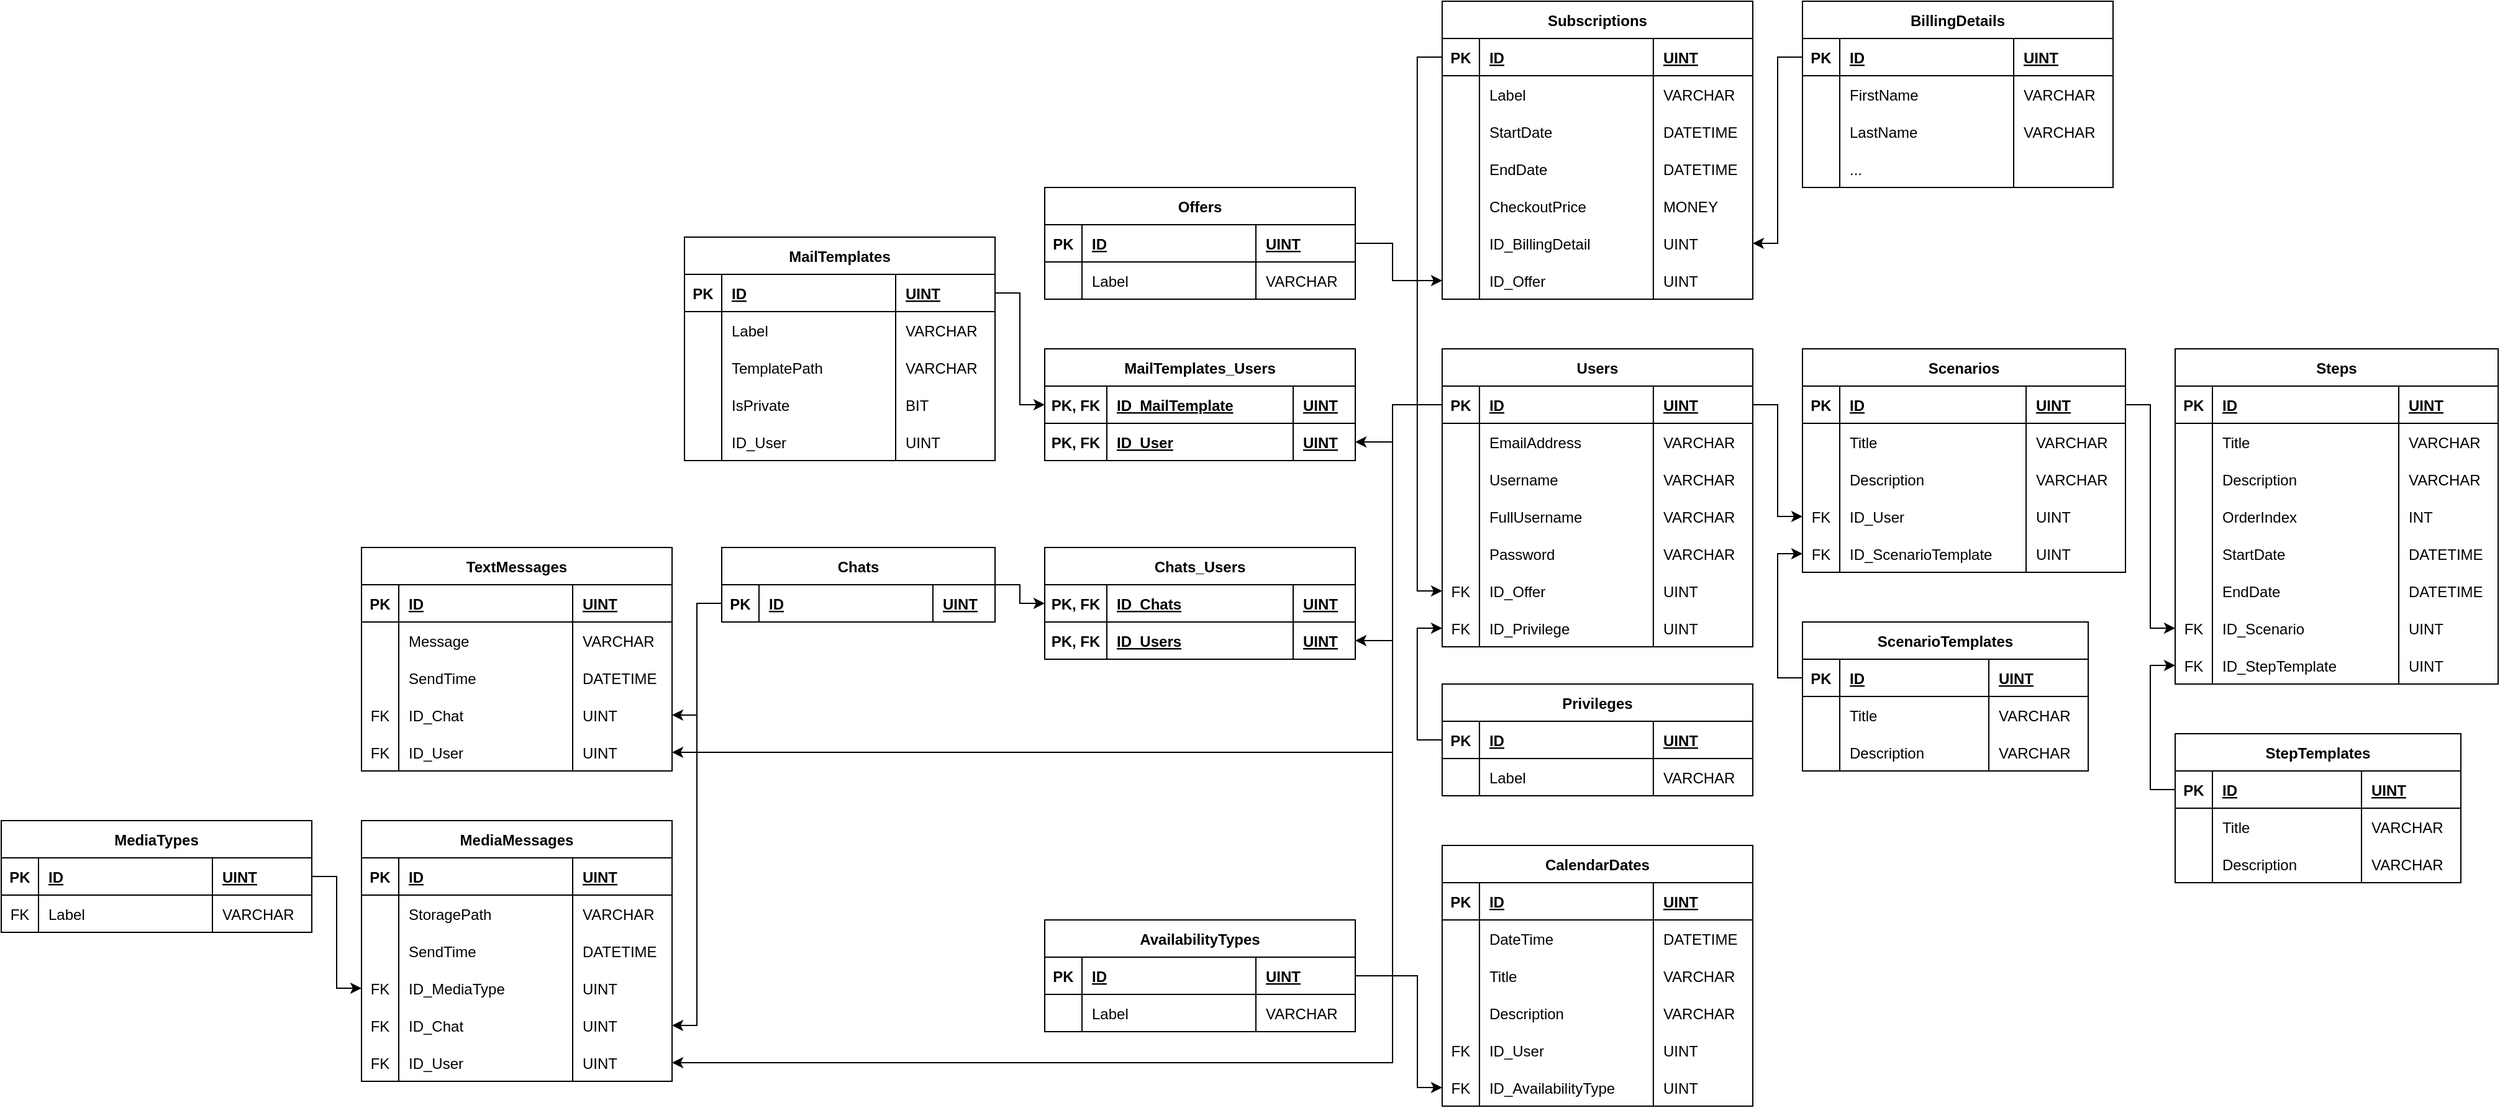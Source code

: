 <mxfile version="13.3.5" type="device" pages="2"><diagram id="orNRLPU4d_J1-x1yywWS" name="Page-1"><mxGraphModel dx="3731" dy="2274" grid="1" gridSize="10" guides="1" tooltips="1" connect="1" arrows="1" fold="1" page="1" pageScale="1" pageWidth="850" pageHeight="1100" math="0" shadow="0"><root><mxCell id="0"/><mxCell id="1" parent="0"/><mxCell id="6BN6UaJqLU7UjO9fzOGN-12" value="Users" style="shape=table;startSize=30;container=1;collapsible=1;childLayout=tableLayout;fixedRows=1;rowLines=0;fontStyle=1;align=center;resizeLast=1;" parent="1" vertex="1"><mxGeometry x="-80.06" y="200" width="250.06" height="240" as="geometry"/></mxCell><mxCell id="6BN6UaJqLU7UjO9fzOGN-13" value="" style="shape=partialRectangle;collapsible=0;dropTarget=0;pointerEvents=0;fillColor=none;top=0;left=0;bottom=1;right=0;points=[[0,0.5],[1,0.5]];portConstraint=eastwest;" parent="6BN6UaJqLU7UjO9fzOGN-12" vertex="1"><mxGeometry y="30" width="250.06" height="30" as="geometry"/></mxCell><mxCell id="6BN6UaJqLU7UjO9fzOGN-14" value="PK" style="shape=partialRectangle;connectable=0;fillColor=none;top=0;left=0;bottom=0;right=0;fontStyle=1;overflow=hidden;" parent="6BN6UaJqLU7UjO9fzOGN-13" vertex="1"><mxGeometry width="30" height="30" as="geometry"/></mxCell><mxCell id="6BN6UaJqLU7UjO9fzOGN-15" value="ID" style="shape=partialRectangle;connectable=0;fillColor=none;top=0;left=0;bottom=0;right=0;align=left;spacingLeft=6;fontStyle=5;overflow=hidden;" parent="6BN6UaJqLU7UjO9fzOGN-13" vertex="1"><mxGeometry x="30" width="140" height="30" as="geometry"/></mxCell><mxCell id="mB5jzvrPW9utXj-d_r64-203" value="UINT" style="shape=partialRectangle;connectable=0;fillColor=none;top=0;left=0;bottom=0;right=0;align=left;spacingLeft=6;fontStyle=5;overflow=hidden;" parent="6BN6UaJqLU7UjO9fzOGN-13" vertex="1"><mxGeometry x="170" width="80.06" height="30" as="geometry"/></mxCell><mxCell id="6BN6UaJqLU7UjO9fzOGN-16" value="" style="shape=partialRectangle;collapsible=0;dropTarget=0;pointerEvents=0;fillColor=none;top=0;left=0;bottom=0;right=0;points=[[0,0.5],[1,0.5]];portConstraint=eastwest;" parent="6BN6UaJqLU7UjO9fzOGN-12" vertex="1"><mxGeometry y="60" width="250.06" height="30" as="geometry"/></mxCell><mxCell id="6BN6UaJqLU7UjO9fzOGN-17" value="" style="shape=partialRectangle;connectable=0;fillColor=none;top=0;left=0;bottom=0;right=0;editable=1;overflow=hidden;" parent="6BN6UaJqLU7UjO9fzOGN-16" vertex="1"><mxGeometry width="30" height="30" as="geometry"/></mxCell><mxCell id="6BN6UaJqLU7UjO9fzOGN-18" value="EmailAddress" style="shape=partialRectangle;connectable=0;fillColor=none;top=0;left=0;bottom=0;right=0;align=left;spacingLeft=6;overflow=hidden;" parent="6BN6UaJqLU7UjO9fzOGN-16" vertex="1"><mxGeometry x="30" width="140" height="30" as="geometry"/></mxCell><mxCell id="mB5jzvrPW9utXj-d_r64-204" value="VARCHAR" style="shape=partialRectangle;connectable=0;fillColor=none;top=0;left=0;bottom=0;right=0;align=left;spacingLeft=6;overflow=hidden;" parent="6BN6UaJqLU7UjO9fzOGN-16" vertex="1"><mxGeometry x="170" width="80.06" height="30" as="geometry"/></mxCell><mxCell id="6BN6UaJqLU7UjO9fzOGN-19" value="" style="shape=partialRectangle;collapsible=0;dropTarget=0;pointerEvents=0;fillColor=none;top=0;left=0;bottom=0;right=0;points=[[0,0.5],[1,0.5]];portConstraint=eastwest;" parent="6BN6UaJqLU7UjO9fzOGN-12" vertex="1"><mxGeometry y="90" width="250.06" height="30" as="geometry"/></mxCell><mxCell id="6BN6UaJqLU7UjO9fzOGN-20" value="" style="shape=partialRectangle;connectable=0;fillColor=none;top=0;left=0;bottom=0;right=0;editable=1;overflow=hidden;" parent="6BN6UaJqLU7UjO9fzOGN-19" vertex="1"><mxGeometry width="30" height="30" as="geometry"/></mxCell><mxCell id="6BN6UaJqLU7UjO9fzOGN-21" value="Username" style="shape=partialRectangle;connectable=0;fillColor=none;top=0;left=0;bottom=0;right=0;align=left;spacingLeft=6;overflow=hidden;" parent="6BN6UaJqLU7UjO9fzOGN-19" vertex="1"><mxGeometry x="30" width="140" height="30" as="geometry"/></mxCell><mxCell id="mB5jzvrPW9utXj-d_r64-205" value="VARCHAR" style="shape=partialRectangle;connectable=0;fillColor=none;top=0;left=0;bottom=0;right=0;align=left;spacingLeft=6;overflow=hidden;" parent="6BN6UaJqLU7UjO9fzOGN-19" vertex="1"><mxGeometry x="170" width="80.06" height="30" as="geometry"/></mxCell><mxCell id="mB5jzvrPW9utXj-d_r64-80" style="shape=partialRectangle;collapsible=0;dropTarget=0;pointerEvents=0;fillColor=none;top=0;left=0;bottom=0;right=0;points=[[0,0.5],[1,0.5]];portConstraint=eastwest;" parent="6BN6UaJqLU7UjO9fzOGN-12" vertex="1"><mxGeometry y="120" width="250.06" height="30" as="geometry"/></mxCell><mxCell id="mB5jzvrPW9utXj-d_r64-81" style="shape=partialRectangle;connectable=0;fillColor=none;top=0;left=0;bottom=0;right=0;editable=1;overflow=hidden;" parent="mB5jzvrPW9utXj-d_r64-80" vertex="1"><mxGeometry width="30" height="30" as="geometry"/></mxCell><mxCell id="mB5jzvrPW9utXj-d_r64-82" value="FullUsername" style="shape=partialRectangle;connectable=0;fillColor=none;top=0;left=0;bottom=0;right=0;align=left;spacingLeft=6;overflow=hidden;" parent="mB5jzvrPW9utXj-d_r64-80" vertex="1"><mxGeometry x="30" width="140" height="30" as="geometry"/></mxCell><mxCell id="mB5jzvrPW9utXj-d_r64-206" value="VARCHAR" style="shape=partialRectangle;connectable=0;fillColor=none;top=0;left=0;bottom=0;right=0;align=left;spacingLeft=6;overflow=hidden;" parent="mB5jzvrPW9utXj-d_r64-80" vertex="1"><mxGeometry x="170" width="80.06" height="30" as="geometry"/></mxCell><mxCell id="v7jkvPxRWucSe6m0k5QO-1" style="shape=partialRectangle;collapsible=0;dropTarget=0;pointerEvents=0;fillColor=none;top=0;left=0;bottom=0;right=0;points=[[0,0.5],[1,0.5]];portConstraint=eastwest;" parent="6BN6UaJqLU7UjO9fzOGN-12" vertex="1"><mxGeometry y="150" width="250.06" height="30" as="geometry"/></mxCell><mxCell id="v7jkvPxRWucSe6m0k5QO-2" style="shape=partialRectangle;connectable=0;fillColor=none;top=0;left=0;bottom=0;right=0;editable=1;overflow=hidden;" parent="v7jkvPxRWucSe6m0k5QO-1" vertex="1"><mxGeometry width="30" height="30" as="geometry"/></mxCell><mxCell id="v7jkvPxRWucSe6m0k5QO-3" value="Password" style="shape=partialRectangle;connectable=0;fillColor=none;top=0;left=0;bottom=0;right=0;align=left;spacingLeft=6;overflow=hidden;" parent="v7jkvPxRWucSe6m0k5QO-1" vertex="1"><mxGeometry x="30" width="140" height="30" as="geometry"/></mxCell><mxCell id="v7jkvPxRWucSe6m0k5QO-4" value="VARCHAR" style="shape=partialRectangle;connectable=0;fillColor=none;top=0;left=0;bottom=0;right=0;align=left;spacingLeft=6;overflow=hidden;" parent="v7jkvPxRWucSe6m0k5QO-1" vertex="1"><mxGeometry x="170" width="80.06" height="30" as="geometry"/></mxCell><mxCell id="6BN6UaJqLU7UjO9fzOGN-22" value="" style="shape=partialRectangle;collapsible=0;dropTarget=0;pointerEvents=0;fillColor=none;top=0;left=0;bottom=0;right=0;points=[[0,0.5],[1,0.5]];portConstraint=eastwest;" parent="6BN6UaJqLU7UjO9fzOGN-12" vertex="1"><mxGeometry y="180" width="250.06" height="30" as="geometry"/></mxCell><mxCell id="6BN6UaJqLU7UjO9fzOGN-23" value="FK" style="shape=partialRectangle;connectable=0;fillColor=none;top=0;left=0;bottom=0;right=0;editable=1;overflow=hidden;" parent="6BN6UaJqLU7UjO9fzOGN-22" vertex="1"><mxGeometry width="30" height="30" as="geometry"/></mxCell><mxCell id="6BN6UaJqLU7UjO9fzOGN-24" value="ID_Offer" style="shape=partialRectangle;connectable=0;fillColor=none;top=0;left=0;bottom=0;right=0;align=left;spacingLeft=6;overflow=hidden;" parent="6BN6UaJqLU7UjO9fzOGN-22" vertex="1"><mxGeometry x="30" width="140" height="30" as="geometry"/></mxCell><mxCell id="mB5jzvrPW9utXj-d_r64-207" value="UINT" style="shape=partialRectangle;connectable=0;fillColor=none;top=0;left=0;bottom=0;right=0;align=left;spacingLeft=6;overflow=hidden;" parent="6BN6UaJqLU7UjO9fzOGN-22" vertex="1"><mxGeometry x="170" width="80.06" height="30" as="geometry"/></mxCell><mxCell id="6BN6UaJqLU7UjO9fzOGN-115" style="shape=partialRectangle;collapsible=0;dropTarget=0;pointerEvents=0;fillColor=none;top=0;left=0;bottom=0;right=0;points=[[0,0.5],[1,0.5]];portConstraint=eastwest;" parent="6BN6UaJqLU7UjO9fzOGN-12" vertex="1"><mxGeometry y="210" width="250.06" height="30" as="geometry"/></mxCell><mxCell id="6BN6UaJqLU7UjO9fzOGN-116" value="FK" style="shape=partialRectangle;connectable=0;fillColor=none;top=0;left=0;bottom=0;right=0;editable=1;overflow=hidden;" parent="6BN6UaJqLU7UjO9fzOGN-115" vertex="1"><mxGeometry width="30" height="30" as="geometry"/></mxCell><mxCell id="6BN6UaJqLU7UjO9fzOGN-117" value="ID_Privilege" style="shape=partialRectangle;connectable=0;fillColor=none;top=0;left=0;bottom=0;right=0;align=left;spacingLeft=6;overflow=hidden;" parent="6BN6UaJqLU7UjO9fzOGN-115" vertex="1"><mxGeometry x="30" width="140" height="30" as="geometry"/></mxCell><mxCell id="mB5jzvrPW9utXj-d_r64-208" value="UINT" style="shape=partialRectangle;connectable=0;fillColor=none;top=0;left=0;bottom=0;right=0;align=left;spacingLeft=6;overflow=hidden;" parent="6BN6UaJqLU7UjO9fzOGN-115" vertex="1"><mxGeometry x="170" width="80.06" height="30" as="geometry"/></mxCell><object label="Scenarios" id="6BN6UaJqLU7UjO9fzOGN-53"><mxCell style="shape=table;startSize=30;container=1;collapsible=1;childLayout=tableLayout;fixedRows=1;rowLines=0;fontStyle=1;align=center;resizeLast=1;" parent="1" vertex="1"><mxGeometry x="210" y="200" width="260" height="180" as="geometry"><mxRectangle x="470" y="160" width="80" height="30" as="alternateBounds"/></mxGeometry></mxCell></object><mxCell id="6BN6UaJqLU7UjO9fzOGN-54" value="" style="shape=partialRectangle;collapsible=0;dropTarget=0;pointerEvents=0;fillColor=none;top=0;left=0;bottom=1;right=0;points=[[0,0.5],[1,0.5]];portConstraint=eastwest;" parent="6BN6UaJqLU7UjO9fzOGN-53" vertex="1"><mxGeometry y="30" width="260" height="30" as="geometry"/></mxCell><mxCell id="6BN6UaJqLU7UjO9fzOGN-55" value="PK" style="shape=partialRectangle;connectable=0;fillColor=none;top=0;left=0;bottom=0;right=0;fontStyle=1;overflow=hidden;" parent="6BN6UaJqLU7UjO9fzOGN-54" vertex="1"><mxGeometry width="30" height="30" as="geometry"/></mxCell><mxCell id="6BN6UaJqLU7UjO9fzOGN-56" value="ID" style="shape=partialRectangle;connectable=0;fillColor=none;top=0;left=0;bottom=0;right=0;align=left;spacingLeft=6;fontStyle=5;overflow=hidden;" parent="6BN6UaJqLU7UjO9fzOGN-54" vertex="1"><mxGeometry x="30" width="150" height="30" as="geometry"/></mxCell><mxCell id="mB5jzvrPW9utXj-d_r64-221" value="UINT" style="shape=partialRectangle;connectable=0;fillColor=none;top=0;left=0;bottom=0;right=0;align=left;spacingLeft=6;fontStyle=5;overflow=hidden;" parent="6BN6UaJqLU7UjO9fzOGN-54" vertex="1"><mxGeometry x="180" width="80" height="30" as="geometry"/></mxCell><mxCell id="6BN6UaJqLU7UjO9fzOGN-57" value="" style="shape=partialRectangle;collapsible=0;dropTarget=0;pointerEvents=0;fillColor=none;top=0;left=0;bottom=0;right=0;points=[[0,0.5],[1,0.5]];portConstraint=eastwest;" parent="6BN6UaJqLU7UjO9fzOGN-53" vertex="1"><mxGeometry y="60" width="260" height="30" as="geometry"/></mxCell><mxCell id="6BN6UaJqLU7UjO9fzOGN-58" value="" style="shape=partialRectangle;connectable=0;fillColor=none;top=0;left=0;bottom=0;right=0;editable=1;overflow=hidden;" parent="6BN6UaJqLU7UjO9fzOGN-57" vertex="1"><mxGeometry width="30" height="30" as="geometry"/></mxCell><mxCell id="6BN6UaJqLU7UjO9fzOGN-59" value="Title" style="shape=partialRectangle;connectable=0;fillColor=none;top=0;left=0;bottom=0;right=0;align=left;spacingLeft=6;overflow=hidden;" parent="6BN6UaJqLU7UjO9fzOGN-57" vertex="1"><mxGeometry x="30" width="150" height="30" as="geometry"/></mxCell><mxCell id="mB5jzvrPW9utXj-d_r64-222" value="VARCHAR" style="shape=partialRectangle;connectable=0;fillColor=none;top=0;left=0;bottom=0;right=0;align=left;spacingLeft=6;overflow=hidden;" parent="6BN6UaJqLU7UjO9fzOGN-57" vertex="1"><mxGeometry x="180" width="80" height="30" as="geometry"/></mxCell><mxCell id="6BN6UaJqLU7UjO9fzOGN-66" style="shape=partialRectangle;collapsible=0;dropTarget=0;pointerEvents=0;fillColor=none;top=0;left=0;bottom=0;right=0;points=[[0,0.5],[1,0.5]];portConstraint=eastwest;" parent="6BN6UaJqLU7UjO9fzOGN-53" vertex="1"><mxGeometry y="90" width="260" height="30" as="geometry"/></mxCell><mxCell id="6BN6UaJqLU7UjO9fzOGN-67" style="shape=partialRectangle;connectable=0;fillColor=none;top=0;left=0;bottom=0;right=0;editable=1;overflow=hidden;" parent="6BN6UaJqLU7UjO9fzOGN-66" vertex="1"><mxGeometry width="30" height="30" as="geometry"/></mxCell><mxCell id="6BN6UaJqLU7UjO9fzOGN-68" value="Description" style="shape=partialRectangle;connectable=0;fillColor=none;top=0;left=0;bottom=0;right=0;align=left;spacingLeft=6;overflow=hidden;" parent="6BN6UaJqLU7UjO9fzOGN-66" vertex="1"><mxGeometry x="30" width="150" height="30" as="geometry"/></mxCell><mxCell id="mB5jzvrPW9utXj-d_r64-223" value="VARCHAR" style="shape=partialRectangle;connectable=0;fillColor=none;top=0;left=0;bottom=0;right=0;align=left;spacingLeft=6;overflow=hidden;" parent="6BN6UaJqLU7UjO9fzOGN-66" vertex="1"><mxGeometry x="180" width="80" height="30" as="geometry"/></mxCell><mxCell id="mB5jzvrPW9utXj-d_r64-75" style="shape=partialRectangle;collapsible=0;dropTarget=0;pointerEvents=0;fillColor=none;top=0;left=0;bottom=0;right=0;points=[[0,0.5],[1,0.5]];portConstraint=eastwest;" parent="6BN6UaJqLU7UjO9fzOGN-53" vertex="1"><mxGeometry y="120" width="260" height="30" as="geometry"/></mxCell><mxCell id="mB5jzvrPW9utXj-d_r64-76" value="FK" style="shape=partialRectangle;connectable=0;fillColor=none;top=0;left=0;bottom=0;right=0;editable=1;overflow=hidden;" parent="mB5jzvrPW9utXj-d_r64-75" vertex="1"><mxGeometry width="30" height="30" as="geometry"/></mxCell><mxCell id="mB5jzvrPW9utXj-d_r64-77" value="ID_User" style="shape=partialRectangle;connectable=0;fillColor=none;top=0;left=0;bottom=0;right=0;align=left;spacingLeft=6;overflow=hidden;" parent="mB5jzvrPW9utXj-d_r64-75" vertex="1"><mxGeometry x="30" width="150" height="30" as="geometry"/></mxCell><mxCell id="mB5jzvrPW9utXj-d_r64-224" value="UINT" style="shape=partialRectangle;connectable=0;fillColor=none;top=0;left=0;bottom=0;right=0;align=left;spacingLeft=6;overflow=hidden;" parent="mB5jzvrPW9utXj-d_r64-75" vertex="1"><mxGeometry x="180" width="80" height="30" as="geometry"/></mxCell><mxCell id="mB5jzvrPW9utXj-d_r64-72" style="shape=partialRectangle;collapsible=0;dropTarget=0;pointerEvents=0;fillColor=none;top=0;left=0;bottom=0;right=0;points=[[0,0.5],[1,0.5]];portConstraint=eastwest;" parent="6BN6UaJqLU7UjO9fzOGN-53" vertex="1"><mxGeometry y="150" width="260" height="30" as="geometry"/></mxCell><mxCell id="mB5jzvrPW9utXj-d_r64-73" value="FK" style="shape=partialRectangle;connectable=0;fillColor=none;top=0;left=0;bottom=0;right=0;editable=1;overflow=hidden;" parent="mB5jzvrPW9utXj-d_r64-72" vertex="1"><mxGeometry width="30" height="30" as="geometry"/></mxCell><mxCell id="mB5jzvrPW9utXj-d_r64-74" value="ID_ScenarioTemplate" style="shape=partialRectangle;connectable=0;fillColor=none;top=0;left=0;bottom=0;right=0;align=left;spacingLeft=6;overflow=hidden;" parent="mB5jzvrPW9utXj-d_r64-72" vertex="1"><mxGeometry x="30" width="150" height="30" as="geometry"/></mxCell><mxCell id="mB5jzvrPW9utXj-d_r64-225" value="UINT" style="shape=partialRectangle;connectable=0;fillColor=none;top=0;left=0;bottom=0;right=0;align=left;spacingLeft=6;overflow=hidden;" parent="mB5jzvrPW9utXj-d_r64-72" vertex="1"><mxGeometry x="180" width="80" height="30" as="geometry"/></mxCell><mxCell id="6BN6UaJqLU7UjO9fzOGN-97" value="Steps" style="shape=table;startSize=30;container=1;collapsible=1;childLayout=tableLayout;fixedRows=1;rowLines=0;fontStyle=1;align=center;resizeLast=1;" parent="1" vertex="1"><mxGeometry x="510" y="200" width="260" height="270" as="geometry"/></mxCell><mxCell id="6BN6UaJqLU7UjO9fzOGN-98" value="" style="shape=partialRectangle;collapsible=0;dropTarget=0;pointerEvents=0;fillColor=none;top=0;left=0;bottom=1;right=0;points=[[0,0.5],[1,0.5]];portConstraint=eastwest;" parent="6BN6UaJqLU7UjO9fzOGN-97" vertex="1"><mxGeometry y="30" width="260" height="30" as="geometry"/></mxCell><mxCell id="6BN6UaJqLU7UjO9fzOGN-99" value="PK" style="shape=partialRectangle;connectable=0;fillColor=none;top=0;left=0;bottom=0;right=0;fontStyle=1;overflow=hidden;" parent="6BN6UaJqLU7UjO9fzOGN-98" vertex="1"><mxGeometry width="30" height="30" as="geometry"/></mxCell><mxCell id="6BN6UaJqLU7UjO9fzOGN-100" value="ID" style="shape=partialRectangle;connectable=0;fillColor=none;top=0;left=0;bottom=0;right=0;align=left;spacingLeft=6;fontStyle=5;overflow=hidden;" parent="6BN6UaJqLU7UjO9fzOGN-98" vertex="1"><mxGeometry x="30" width="150" height="30" as="geometry"/></mxCell><mxCell id="mB5jzvrPW9utXj-d_r64-229" value="UINT" style="shape=partialRectangle;connectable=0;fillColor=none;top=0;left=0;bottom=0;right=0;align=left;spacingLeft=6;fontStyle=5;overflow=hidden;" parent="6BN6UaJqLU7UjO9fzOGN-98" vertex="1"><mxGeometry x="180" width="80" height="30" as="geometry"/></mxCell><mxCell id="6BN6UaJqLU7UjO9fzOGN-101" value="" style="shape=partialRectangle;collapsible=0;dropTarget=0;pointerEvents=0;fillColor=none;top=0;left=0;bottom=0;right=0;points=[[0,0.5],[1,0.5]];portConstraint=eastwest;" parent="6BN6UaJqLU7UjO9fzOGN-97" vertex="1"><mxGeometry y="60" width="260" height="30" as="geometry"/></mxCell><mxCell id="6BN6UaJqLU7UjO9fzOGN-102" value="" style="shape=partialRectangle;connectable=0;fillColor=none;top=0;left=0;bottom=0;right=0;editable=1;overflow=hidden;" parent="6BN6UaJqLU7UjO9fzOGN-101" vertex="1"><mxGeometry width="30" height="30" as="geometry"/></mxCell><mxCell id="6BN6UaJqLU7UjO9fzOGN-103" value="Title" style="shape=partialRectangle;connectable=0;fillColor=none;top=0;left=0;bottom=0;right=0;align=left;spacingLeft=6;overflow=hidden;" parent="6BN6UaJqLU7UjO9fzOGN-101" vertex="1"><mxGeometry x="30" width="150" height="30" as="geometry"/></mxCell><mxCell id="mB5jzvrPW9utXj-d_r64-230" value="VARCHAR" style="shape=partialRectangle;connectable=0;fillColor=none;top=0;left=0;bottom=0;right=0;align=left;spacingLeft=6;overflow=hidden;" parent="6BN6UaJqLU7UjO9fzOGN-101" vertex="1"><mxGeometry x="180" width="80" height="30" as="geometry"/></mxCell><mxCell id="6BN6UaJqLU7UjO9fzOGN-104" value="" style="shape=partialRectangle;collapsible=0;dropTarget=0;pointerEvents=0;fillColor=none;top=0;left=0;bottom=0;right=0;points=[[0,0.5],[1,0.5]];portConstraint=eastwest;" parent="6BN6UaJqLU7UjO9fzOGN-97" vertex="1"><mxGeometry y="90" width="260" height="30" as="geometry"/></mxCell><mxCell id="6BN6UaJqLU7UjO9fzOGN-105" value="" style="shape=partialRectangle;connectable=0;fillColor=none;top=0;left=0;bottom=0;right=0;editable=1;overflow=hidden;" parent="6BN6UaJqLU7UjO9fzOGN-104" vertex="1"><mxGeometry width="30" height="30" as="geometry"/></mxCell><mxCell id="6BN6UaJqLU7UjO9fzOGN-106" value="Description" style="shape=partialRectangle;connectable=0;fillColor=none;top=0;left=0;bottom=0;right=0;align=left;spacingLeft=6;overflow=hidden;" parent="6BN6UaJqLU7UjO9fzOGN-104" vertex="1"><mxGeometry x="30" width="150" height="30" as="geometry"/></mxCell><mxCell id="mB5jzvrPW9utXj-d_r64-231" value="VARCHAR" style="shape=partialRectangle;connectable=0;fillColor=none;top=0;left=0;bottom=0;right=0;align=left;spacingLeft=6;overflow=hidden;" parent="6BN6UaJqLU7UjO9fzOGN-104" vertex="1"><mxGeometry x="180" width="80" height="30" as="geometry"/></mxCell><mxCell id="6BN6UaJqLU7UjO9fzOGN-107" value="" style="shape=partialRectangle;collapsible=0;dropTarget=0;pointerEvents=0;fillColor=none;top=0;left=0;bottom=0;right=0;points=[[0,0.5],[1,0.5]];portConstraint=eastwest;" parent="6BN6UaJqLU7UjO9fzOGN-97" vertex="1"><mxGeometry y="120" width="260" height="30" as="geometry"/></mxCell><mxCell id="6BN6UaJqLU7UjO9fzOGN-108" value="" style="shape=partialRectangle;connectable=0;fillColor=none;top=0;left=0;bottom=0;right=0;editable=1;overflow=hidden;" parent="6BN6UaJqLU7UjO9fzOGN-107" vertex="1"><mxGeometry width="30" height="30" as="geometry"/></mxCell><mxCell id="6BN6UaJqLU7UjO9fzOGN-109" value="OrderIndex" style="shape=partialRectangle;connectable=0;fillColor=none;top=0;left=0;bottom=0;right=0;align=left;spacingLeft=6;overflow=hidden;" parent="6BN6UaJqLU7UjO9fzOGN-107" vertex="1"><mxGeometry x="30" width="150" height="30" as="geometry"/></mxCell><mxCell id="mB5jzvrPW9utXj-d_r64-232" value="INT" style="shape=partialRectangle;connectable=0;fillColor=none;top=0;left=0;bottom=0;right=0;align=left;spacingLeft=6;overflow=hidden;" parent="6BN6UaJqLU7UjO9fzOGN-107" vertex="1"><mxGeometry x="180" width="80" height="30" as="geometry"/></mxCell><mxCell id="mB5jzvrPW9utXj-d_r64-131" style="shape=partialRectangle;collapsible=0;dropTarget=0;pointerEvents=0;fillColor=none;top=0;left=0;bottom=0;right=0;points=[[0,0.5],[1,0.5]];portConstraint=eastwest;" parent="6BN6UaJqLU7UjO9fzOGN-97" vertex="1"><mxGeometry y="150" width="260" height="30" as="geometry"/></mxCell><mxCell id="mB5jzvrPW9utXj-d_r64-132" style="shape=partialRectangle;connectable=0;fillColor=none;top=0;left=0;bottom=0;right=0;editable=1;overflow=hidden;" parent="mB5jzvrPW9utXj-d_r64-131" vertex="1"><mxGeometry width="30" height="30" as="geometry"/></mxCell><mxCell id="mB5jzvrPW9utXj-d_r64-133" value="StartDate" style="shape=partialRectangle;connectable=0;fillColor=none;top=0;left=0;bottom=0;right=0;align=left;spacingLeft=6;overflow=hidden;" parent="mB5jzvrPW9utXj-d_r64-131" vertex="1"><mxGeometry x="30" width="150" height="30" as="geometry"/></mxCell><mxCell id="mB5jzvrPW9utXj-d_r64-233" value="DATETIME" style="shape=partialRectangle;connectable=0;fillColor=none;top=0;left=0;bottom=0;right=0;align=left;spacingLeft=6;overflow=hidden;" parent="mB5jzvrPW9utXj-d_r64-131" vertex="1"><mxGeometry x="180" width="80" height="30" as="geometry"/></mxCell><mxCell id="mB5jzvrPW9utXj-d_r64-134" style="shape=partialRectangle;collapsible=0;dropTarget=0;pointerEvents=0;fillColor=none;top=0;left=0;bottom=0;right=0;points=[[0,0.5],[1,0.5]];portConstraint=eastwest;" parent="6BN6UaJqLU7UjO9fzOGN-97" vertex="1"><mxGeometry y="180" width="260" height="30" as="geometry"/></mxCell><mxCell id="mB5jzvrPW9utXj-d_r64-135" style="shape=partialRectangle;connectable=0;fillColor=none;top=0;left=0;bottom=0;right=0;editable=1;overflow=hidden;" parent="mB5jzvrPW9utXj-d_r64-134" vertex="1"><mxGeometry width="30" height="30" as="geometry"/></mxCell><mxCell id="mB5jzvrPW9utXj-d_r64-136" value="EndDate" style="shape=partialRectangle;connectable=0;fillColor=none;top=0;left=0;bottom=0;right=0;align=left;spacingLeft=6;overflow=hidden;" parent="mB5jzvrPW9utXj-d_r64-134" vertex="1"><mxGeometry x="30" width="150" height="30" as="geometry"/></mxCell><mxCell id="mB5jzvrPW9utXj-d_r64-234" value="DATETIME" style="shape=partialRectangle;connectable=0;fillColor=none;top=0;left=0;bottom=0;right=0;align=left;spacingLeft=6;overflow=hidden;" parent="mB5jzvrPW9utXj-d_r64-134" vertex="1"><mxGeometry x="180" width="80" height="30" as="geometry"/></mxCell><mxCell id="6BN6UaJqLU7UjO9fzOGN-110" style="shape=partialRectangle;collapsible=0;dropTarget=0;pointerEvents=0;fillColor=none;top=0;left=0;bottom=0;right=0;points=[[0,0.5],[1,0.5]];portConstraint=eastwest;" parent="6BN6UaJqLU7UjO9fzOGN-97" vertex="1"><mxGeometry y="210" width="260" height="30" as="geometry"/></mxCell><mxCell id="6BN6UaJqLU7UjO9fzOGN-111" value="FK" style="shape=partialRectangle;connectable=0;fillColor=none;top=0;left=0;bottom=0;right=0;editable=1;overflow=hidden;" parent="6BN6UaJqLU7UjO9fzOGN-110" vertex="1"><mxGeometry width="30" height="30" as="geometry"/></mxCell><mxCell id="6BN6UaJqLU7UjO9fzOGN-112" value="ID_Scenario" style="shape=partialRectangle;connectable=0;fillColor=none;top=0;left=0;bottom=0;right=0;align=left;spacingLeft=6;overflow=hidden;" parent="6BN6UaJqLU7UjO9fzOGN-110" vertex="1"><mxGeometry x="30" width="150" height="30" as="geometry"/></mxCell><mxCell id="mB5jzvrPW9utXj-d_r64-235" value="UINT" style="shape=partialRectangle;connectable=0;fillColor=none;top=0;left=0;bottom=0;right=0;align=left;spacingLeft=6;overflow=hidden;" parent="6BN6UaJqLU7UjO9fzOGN-110" vertex="1"><mxGeometry x="180" width="80" height="30" as="geometry"/></mxCell><mxCell id="mB5jzvrPW9utXj-d_r64-83" style="shape=partialRectangle;collapsible=0;dropTarget=0;pointerEvents=0;fillColor=none;top=0;left=0;bottom=0;right=0;points=[[0,0.5],[1,0.5]];portConstraint=eastwest;" parent="6BN6UaJqLU7UjO9fzOGN-97" vertex="1"><mxGeometry y="240" width="260" height="30" as="geometry"/></mxCell><mxCell id="mB5jzvrPW9utXj-d_r64-84" value="FK" style="shape=partialRectangle;connectable=0;fillColor=none;top=0;left=0;bottom=0;right=0;editable=1;overflow=hidden;" parent="mB5jzvrPW9utXj-d_r64-83" vertex="1"><mxGeometry width="30" height="30" as="geometry"/></mxCell><mxCell id="mB5jzvrPW9utXj-d_r64-85" value="ID_StepTemplate" style="shape=partialRectangle;connectable=0;fillColor=none;top=0;left=0;bottom=0;right=0;align=left;spacingLeft=6;overflow=hidden;" parent="mB5jzvrPW9utXj-d_r64-83" vertex="1"><mxGeometry x="30" width="150" height="30" as="geometry"/></mxCell><mxCell id="mB5jzvrPW9utXj-d_r64-236" value="UINT" style="shape=partialRectangle;connectable=0;fillColor=none;top=0;left=0;bottom=0;right=0;align=left;spacingLeft=6;overflow=hidden;" parent="mB5jzvrPW9utXj-d_r64-83" vertex="1"><mxGeometry x="180" width="80" height="30" as="geometry"/></mxCell><mxCell id="6BN6UaJqLU7UjO9fzOGN-114" style="edgeStyle=orthogonalEdgeStyle;rounded=0;orthogonalLoop=1;jettySize=auto;html=1;exitX=1;exitY=0.5;exitDx=0;exitDy=0;entryX=0;entryY=0.5;entryDx=0;entryDy=0;" parent="1" source="6BN6UaJqLU7UjO9fzOGN-54" target="6BN6UaJqLU7UjO9fzOGN-110" edge="1"><mxGeometry relative="1" as="geometry"/></mxCell><mxCell id="6BN6UaJqLU7UjO9fzOGN-125" style="edgeStyle=orthogonalEdgeStyle;rounded=0;orthogonalLoop=1;jettySize=auto;html=1;exitX=0;exitY=0.5;exitDx=0;exitDy=0;entryX=0;entryY=0.5;entryDx=0;entryDy=0;" parent="1" source="6BN6UaJqLU7UjO9fzOGN-118" target="6BN6UaJqLU7UjO9fzOGN-115" edge="1"><mxGeometry relative="1" as="geometry"/></mxCell><mxCell id="6BN6UaJqLU7UjO9fzOGN-126" value="MailTemplates" style="shape=table;startSize=30;container=1;collapsible=1;childLayout=tableLayout;fixedRows=1;rowLines=0;fontStyle=1;align=center;resizeLast=1;" parent="1" vertex="1"><mxGeometry x="-690" y="110" width="250" height="180" as="geometry"/></mxCell><mxCell id="6BN6UaJqLU7UjO9fzOGN-127" value="" style="shape=partialRectangle;collapsible=0;dropTarget=0;pointerEvents=0;fillColor=none;top=0;left=0;bottom=1;right=0;points=[[0,0.5],[1,0.5]];portConstraint=eastwest;" parent="6BN6UaJqLU7UjO9fzOGN-126" vertex="1"><mxGeometry y="30" width="250" height="30" as="geometry"/></mxCell><mxCell id="6BN6UaJqLU7UjO9fzOGN-128" value="PK" style="shape=partialRectangle;connectable=0;fillColor=none;top=0;left=0;bottom=0;right=0;fontStyle=1;overflow=hidden;" parent="6BN6UaJqLU7UjO9fzOGN-127" vertex="1"><mxGeometry width="30" height="30" as="geometry"/></mxCell><mxCell id="6BN6UaJqLU7UjO9fzOGN-129" value="ID" style="shape=partialRectangle;connectable=0;fillColor=none;top=0;left=0;bottom=0;right=0;align=left;spacingLeft=6;fontStyle=5;overflow=hidden;" parent="6BN6UaJqLU7UjO9fzOGN-127" vertex="1"><mxGeometry x="30" width="140" height="30" as="geometry"/></mxCell><mxCell id="mB5jzvrPW9utXj-d_r64-183" value="UINT" style="shape=partialRectangle;connectable=0;fillColor=none;top=0;left=0;bottom=0;right=0;align=left;spacingLeft=6;fontStyle=5;overflow=hidden;" parent="6BN6UaJqLU7UjO9fzOGN-127" vertex="1"><mxGeometry x="170" width="80" height="30" as="geometry"/></mxCell><mxCell id="6BN6UaJqLU7UjO9fzOGN-130" value="" style="shape=partialRectangle;collapsible=0;dropTarget=0;pointerEvents=0;fillColor=none;top=0;left=0;bottom=0;right=0;points=[[0,0.5],[1,0.5]];portConstraint=eastwest;" parent="6BN6UaJqLU7UjO9fzOGN-126" vertex="1"><mxGeometry y="60" width="250" height="30" as="geometry"/></mxCell><mxCell id="6BN6UaJqLU7UjO9fzOGN-131" value="" style="shape=partialRectangle;connectable=0;fillColor=none;top=0;left=0;bottom=0;right=0;editable=1;overflow=hidden;" parent="6BN6UaJqLU7UjO9fzOGN-130" vertex="1"><mxGeometry width="30" height="30" as="geometry"/></mxCell><mxCell id="6BN6UaJqLU7UjO9fzOGN-132" value="Label" style="shape=partialRectangle;connectable=0;fillColor=none;top=0;left=0;bottom=0;right=0;align=left;spacingLeft=6;overflow=hidden;" parent="6BN6UaJqLU7UjO9fzOGN-130" vertex="1"><mxGeometry x="30" width="140" height="30" as="geometry"/></mxCell><mxCell id="mB5jzvrPW9utXj-d_r64-184" value="VARCHAR" style="shape=partialRectangle;connectable=0;fillColor=none;top=0;left=0;bottom=0;right=0;align=left;spacingLeft=6;overflow=hidden;" parent="6BN6UaJqLU7UjO9fzOGN-130" vertex="1"><mxGeometry x="170" width="80" height="30" as="geometry"/></mxCell><mxCell id="6BN6UaJqLU7UjO9fzOGN-133" style="shape=partialRectangle;collapsible=0;dropTarget=0;pointerEvents=0;fillColor=none;top=0;left=0;bottom=0;right=0;points=[[0,0.5],[1,0.5]];portConstraint=eastwest;" parent="6BN6UaJqLU7UjO9fzOGN-126" vertex="1"><mxGeometry y="90" width="250" height="30" as="geometry"/></mxCell><mxCell id="6BN6UaJqLU7UjO9fzOGN-134" style="shape=partialRectangle;connectable=0;fillColor=none;top=0;left=0;bottom=0;right=0;editable=1;overflow=hidden;" parent="6BN6UaJqLU7UjO9fzOGN-133" vertex="1"><mxGeometry width="30" height="30" as="geometry"/></mxCell><mxCell id="6BN6UaJqLU7UjO9fzOGN-135" value="TemplatePath" style="shape=partialRectangle;connectable=0;fillColor=none;top=0;left=0;bottom=0;right=0;align=left;spacingLeft=6;overflow=hidden;" parent="6BN6UaJqLU7UjO9fzOGN-133" vertex="1"><mxGeometry x="30" width="140" height="30" as="geometry"/></mxCell><mxCell id="mB5jzvrPW9utXj-d_r64-185" value="VARCHAR" style="shape=partialRectangle;connectable=0;fillColor=none;top=0;left=0;bottom=0;right=0;align=left;spacingLeft=6;overflow=hidden;" parent="6BN6UaJqLU7UjO9fzOGN-133" vertex="1"><mxGeometry x="170" width="80" height="30" as="geometry"/></mxCell><mxCell id="mB5jzvrPW9utXj-d_r64-158" style="shape=partialRectangle;collapsible=0;dropTarget=0;pointerEvents=0;fillColor=none;top=0;left=0;bottom=0;right=0;points=[[0,0.5],[1,0.5]];portConstraint=eastwest;" parent="6BN6UaJqLU7UjO9fzOGN-126" vertex="1"><mxGeometry y="120" width="250" height="30" as="geometry"/></mxCell><mxCell id="mB5jzvrPW9utXj-d_r64-159" style="shape=partialRectangle;connectable=0;fillColor=none;top=0;left=0;bottom=0;right=0;editable=1;overflow=hidden;" parent="mB5jzvrPW9utXj-d_r64-158" vertex="1"><mxGeometry width="30" height="30" as="geometry"/></mxCell><mxCell id="mB5jzvrPW9utXj-d_r64-160" value="IsPrivate" style="shape=partialRectangle;connectable=0;fillColor=none;top=0;left=0;bottom=0;right=0;align=left;spacingLeft=6;overflow=hidden;" parent="mB5jzvrPW9utXj-d_r64-158" vertex="1"><mxGeometry x="30" width="140" height="30" as="geometry"/></mxCell><mxCell id="mB5jzvrPW9utXj-d_r64-186" value="BIT" style="shape=partialRectangle;connectable=0;fillColor=none;top=0;left=0;bottom=0;right=0;align=left;spacingLeft=6;overflow=hidden;" parent="mB5jzvrPW9utXj-d_r64-158" vertex="1"><mxGeometry x="170" width="80" height="30" as="geometry"/></mxCell><mxCell id="mB5jzvrPW9utXj-d_r64-161" style="shape=partialRectangle;collapsible=0;dropTarget=0;pointerEvents=0;fillColor=none;top=0;left=0;bottom=0;right=0;points=[[0,0.5],[1,0.5]];portConstraint=eastwest;" parent="6BN6UaJqLU7UjO9fzOGN-126" vertex="1"><mxGeometry y="150" width="250" height="30" as="geometry"/></mxCell><mxCell id="mB5jzvrPW9utXj-d_r64-162" style="shape=partialRectangle;connectable=0;fillColor=none;top=0;left=0;bottom=0;right=0;editable=1;overflow=hidden;" parent="mB5jzvrPW9utXj-d_r64-161" vertex="1"><mxGeometry width="30" height="30" as="geometry"/></mxCell><mxCell id="mB5jzvrPW9utXj-d_r64-163" value="ID_User" style="shape=partialRectangle;connectable=0;fillColor=none;top=0;left=0;bottom=0;right=0;align=left;spacingLeft=6;overflow=hidden;" parent="mB5jzvrPW9utXj-d_r64-161" vertex="1"><mxGeometry x="30" width="140" height="30" as="geometry"/></mxCell><mxCell id="mB5jzvrPW9utXj-d_r64-187" value="UINT" style="shape=partialRectangle;connectable=0;fillColor=none;top=0;left=0;bottom=0;right=0;align=left;spacingLeft=6;overflow=hidden;" parent="mB5jzvrPW9utXj-d_r64-161" vertex="1"><mxGeometry x="170" width="80" height="30" as="geometry"/></mxCell><object label="MailTemplates_Users" id="6BN6UaJqLU7UjO9fzOGN-136"><mxCell style="shape=table;startSize=30;container=1;collapsible=1;childLayout=tableLayout;fixedRows=1;rowLines=0;fontStyle=1;align=center;resizeLast=1;" parent="1" vertex="1"><mxGeometry x="-400" y="200" width="250" height="90" as="geometry"><mxRectangle x="470" y="160" width="80" height="30" as="alternateBounds"/></mxGeometry></mxCell></object><mxCell id="6BN6UaJqLU7UjO9fzOGN-137" value="" style="shape=partialRectangle;collapsible=0;dropTarget=0;pointerEvents=0;fillColor=none;top=0;left=0;bottom=1;right=0;points=[[0,0.5],[1,0.5]];portConstraint=eastwest;" parent="6BN6UaJqLU7UjO9fzOGN-136" vertex="1"><mxGeometry y="30" width="250" height="30" as="geometry"/></mxCell><mxCell id="6BN6UaJqLU7UjO9fzOGN-138" value="PK, FK" style="shape=partialRectangle;connectable=0;fillColor=none;top=0;left=0;bottom=0;right=0;fontStyle=1;overflow=hidden;" parent="6BN6UaJqLU7UjO9fzOGN-137" vertex="1"><mxGeometry width="50" height="30" as="geometry"/></mxCell><mxCell id="6BN6UaJqLU7UjO9fzOGN-139" value="ID_MailTemplate" style="shape=partialRectangle;connectable=0;fillColor=none;top=0;left=0;bottom=0;right=0;align=left;spacingLeft=6;fontStyle=5;overflow=hidden;" parent="6BN6UaJqLU7UjO9fzOGN-137" vertex="1"><mxGeometry x="50" width="150" height="30" as="geometry"/></mxCell><mxCell id="mB5jzvrPW9utXj-d_r64-192" value="UINT" style="shape=partialRectangle;connectable=0;fillColor=none;top=0;left=0;bottom=0;right=0;align=left;spacingLeft=6;fontStyle=5;overflow=hidden;" parent="6BN6UaJqLU7UjO9fzOGN-137" vertex="1"><mxGeometry x="200" width="50" height="30" as="geometry"/></mxCell><mxCell id="6BN6UaJqLU7UjO9fzOGN-140" style="shape=partialRectangle;collapsible=0;dropTarget=0;pointerEvents=0;fillColor=none;top=0;left=0;bottom=1;right=0;points=[[0,0.5],[1,0.5]];portConstraint=eastwest;" parent="6BN6UaJqLU7UjO9fzOGN-136" vertex="1"><mxGeometry y="60" width="250" height="30" as="geometry"/></mxCell><mxCell id="6BN6UaJqLU7UjO9fzOGN-141" value="PK, FK" style="shape=partialRectangle;connectable=0;fillColor=none;top=0;left=0;bottom=0;right=0;fontStyle=1;overflow=hidden;" parent="6BN6UaJqLU7UjO9fzOGN-140" vertex="1"><mxGeometry width="50" height="30" as="geometry"/></mxCell><mxCell id="6BN6UaJqLU7UjO9fzOGN-142" value="ID_User" style="shape=partialRectangle;connectable=0;fillColor=none;top=0;left=0;bottom=0;right=0;align=left;spacingLeft=6;fontStyle=5;overflow=hidden;" parent="6BN6UaJqLU7UjO9fzOGN-140" vertex="1"><mxGeometry x="50" width="150" height="30" as="geometry"/></mxCell><mxCell id="mB5jzvrPW9utXj-d_r64-193" value="UINT" style="shape=partialRectangle;connectable=0;fillColor=none;top=0;left=0;bottom=0;right=0;align=left;spacingLeft=6;fontStyle=5;overflow=hidden;" parent="6BN6UaJqLU7UjO9fzOGN-140" vertex="1"><mxGeometry x="200" width="50" height="30" as="geometry"/></mxCell><mxCell id="6BN6UaJqLU7UjO9fzOGN-143" style="edgeStyle=orthogonalEdgeStyle;rounded=0;orthogonalLoop=1;jettySize=auto;html=1;exitX=1;exitY=0.5;exitDx=0;exitDy=0;entryX=0;entryY=0.5;entryDx=0;entryDy=0;" parent="1" source="6BN6UaJqLU7UjO9fzOGN-127" target="6BN6UaJqLU7UjO9fzOGN-137" edge="1"><mxGeometry relative="1" as="geometry"><mxPoint x="-260" y="280" as="targetPoint"/></mxGeometry></mxCell><mxCell id="6BN6UaJqLU7UjO9fzOGN-144" style="edgeStyle=orthogonalEdgeStyle;rounded=0;orthogonalLoop=1;jettySize=auto;html=1;exitX=0;exitY=0.5;exitDx=0;exitDy=0;entryX=1;entryY=0.5;entryDx=0;entryDy=0;" parent="1" source="6BN6UaJqLU7UjO9fzOGN-13" target="6BN6UaJqLU7UjO9fzOGN-140" edge="1"><mxGeometry relative="1" as="geometry"><Array as="points"><mxPoint x="-120" y="245"/><mxPoint x="-120" y="275"/></Array></mxGeometry></mxCell><mxCell id="6BN6UaJqLU7UjO9fzOGN-145" value="Subscriptions" style="shape=table;startSize=30;container=1;collapsible=1;childLayout=tableLayout;fixedRows=1;rowLines=0;fontStyle=1;align=center;resizeLast=1;" parent="1" vertex="1"><mxGeometry x="-80.06" y="-80" width="250.06" height="240" as="geometry"/></mxCell><mxCell id="6BN6UaJqLU7UjO9fzOGN-146" value="" style="shape=partialRectangle;collapsible=0;dropTarget=0;pointerEvents=0;fillColor=none;top=0;left=0;bottom=1;right=0;points=[[0,0.5],[1,0.5]];portConstraint=eastwest;" parent="6BN6UaJqLU7UjO9fzOGN-145" vertex="1"><mxGeometry y="30" width="250.06" height="30" as="geometry"/></mxCell><mxCell id="6BN6UaJqLU7UjO9fzOGN-147" value="PK" style="shape=partialRectangle;connectable=0;fillColor=none;top=0;left=0;bottom=0;right=0;fontStyle=1;overflow=hidden;" parent="6BN6UaJqLU7UjO9fzOGN-146" vertex="1"><mxGeometry width="30" height="30" as="geometry"/></mxCell><mxCell id="6BN6UaJqLU7UjO9fzOGN-148" value="ID" style="shape=partialRectangle;connectable=0;fillColor=none;top=0;left=0;bottom=0;right=0;align=left;spacingLeft=6;fontStyle=5;overflow=hidden;" parent="6BN6UaJqLU7UjO9fzOGN-146" vertex="1"><mxGeometry x="30" width="140" height="30" as="geometry"/></mxCell><mxCell id="mB5jzvrPW9utXj-d_r64-196" value="UINT" style="shape=partialRectangle;connectable=0;fillColor=none;top=0;left=0;bottom=0;right=0;align=left;spacingLeft=6;fontStyle=5;overflow=hidden;" parent="6BN6UaJqLU7UjO9fzOGN-146" vertex="1"><mxGeometry x="170" width="80.06" height="30" as="geometry"/></mxCell><mxCell id="6BN6UaJqLU7UjO9fzOGN-149" value="" style="shape=partialRectangle;collapsible=0;dropTarget=0;pointerEvents=0;fillColor=none;top=0;left=0;bottom=0;right=0;points=[[0,0.5],[1,0.5]];portConstraint=eastwest;" parent="6BN6UaJqLU7UjO9fzOGN-145" vertex="1"><mxGeometry y="60" width="250.06" height="30" as="geometry"/></mxCell><mxCell id="6BN6UaJqLU7UjO9fzOGN-150" value="" style="shape=partialRectangle;connectable=0;fillColor=none;top=0;left=0;bottom=0;right=0;editable=1;overflow=hidden;" parent="6BN6UaJqLU7UjO9fzOGN-149" vertex="1"><mxGeometry width="30" height="30" as="geometry"/></mxCell><mxCell id="6BN6UaJqLU7UjO9fzOGN-151" value="Label" style="shape=partialRectangle;connectable=0;fillColor=none;top=0;left=0;bottom=0;right=0;align=left;spacingLeft=6;overflow=hidden;" parent="6BN6UaJqLU7UjO9fzOGN-149" vertex="1"><mxGeometry x="30" width="140" height="30" as="geometry"/></mxCell><mxCell id="mB5jzvrPW9utXj-d_r64-197" value="VARCHAR" style="shape=partialRectangle;connectable=0;fillColor=none;top=0;left=0;bottom=0;right=0;align=left;spacingLeft=6;overflow=hidden;" parent="6BN6UaJqLU7UjO9fzOGN-149" vertex="1"><mxGeometry x="170" width="80.06" height="30" as="geometry"/></mxCell><mxCell id="6BN6UaJqLU7UjO9fzOGN-152" style="shape=partialRectangle;collapsible=0;dropTarget=0;pointerEvents=0;fillColor=none;top=0;left=0;bottom=0;right=0;points=[[0,0.5],[1,0.5]];portConstraint=eastwest;" parent="6BN6UaJqLU7UjO9fzOGN-145" vertex="1"><mxGeometry y="90" width="250.06" height="30" as="geometry"/></mxCell><mxCell id="6BN6UaJqLU7UjO9fzOGN-153" style="shape=partialRectangle;connectable=0;fillColor=none;top=0;left=0;bottom=0;right=0;editable=1;overflow=hidden;" parent="6BN6UaJqLU7UjO9fzOGN-152" vertex="1"><mxGeometry width="30" height="30" as="geometry"/></mxCell><mxCell id="6BN6UaJqLU7UjO9fzOGN-154" value="StartDate" style="shape=partialRectangle;connectable=0;fillColor=none;top=0;left=0;bottom=0;right=0;align=left;spacingLeft=6;overflow=hidden;" parent="6BN6UaJqLU7UjO9fzOGN-152" vertex="1"><mxGeometry x="30" width="140" height="30" as="geometry"/></mxCell><mxCell id="mB5jzvrPW9utXj-d_r64-198" value="DATETIME" style="shape=partialRectangle;connectable=0;fillColor=none;top=0;left=0;bottom=0;right=0;align=left;spacingLeft=6;overflow=hidden;" parent="6BN6UaJqLU7UjO9fzOGN-152" vertex="1"><mxGeometry x="170" width="80.06" height="30" as="geometry"/></mxCell><mxCell id="6BN6UaJqLU7UjO9fzOGN-155" style="shape=partialRectangle;collapsible=0;dropTarget=0;pointerEvents=0;fillColor=none;top=0;left=0;bottom=0;right=0;points=[[0,0.5],[1,0.5]];portConstraint=eastwest;" parent="6BN6UaJqLU7UjO9fzOGN-145" vertex="1"><mxGeometry y="120" width="250.06" height="30" as="geometry"/></mxCell><mxCell id="6BN6UaJqLU7UjO9fzOGN-156" style="shape=partialRectangle;connectable=0;fillColor=none;top=0;left=0;bottom=0;right=0;editable=1;overflow=hidden;" parent="6BN6UaJqLU7UjO9fzOGN-155" vertex="1"><mxGeometry width="30" height="30" as="geometry"/></mxCell><mxCell id="6BN6UaJqLU7UjO9fzOGN-157" value="EndDate" style="shape=partialRectangle;connectable=0;fillColor=none;top=0;left=0;bottom=0;right=0;align=left;spacingLeft=6;overflow=hidden;" parent="6BN6UaJqLU7UjO9fzOGN-155" vertex="1"><mxGeometry x="30" width="140" height="30" as="geometry"/></mxCell><mxCell id="mB5jzvrPW9utXj-d_r64-199" value="DATETIME" style="shape=partialRectangle;connectable=0;fillColor=none;top=0;left=0;bottom=0;right=0;align=left;spacingLeft=6;overflow=hidden;" parent="6BN6UaJqLU7UjO9fzOGN-155" vertex="1"><mxGeometry x="170" width="80.06" height="30" as="geometry"/></mxCell><mxCell id="6BN6UaJqLU7UjO9fzOGN-172" style="shape=partialRectangle;collapsible=0;dropTarget=0;pointerEvents=0;fillColor=none;top=0;left=0;bottom=0;right=0;points=[[0,0.5],[1,0.5]];portConstraint=eastwest;" parent="6BN6UaJqLU7UjO9fzOGN-145" vertex="1"><mxGeometry y="150" width="250.06" height="30" as="geometry"/></mxCell><mxCell id="6BN6UaJqLU7UjO9fzOGN-173" style="shape=partialRectangle;connectable=0;fillColor=none;top=0;left=0;bottom=0;right=0;editable=1;overflow=hidden;" parent="6BN6UaJqLU7UjO9fzOGN-172" vertex="1"><mxGeometry width="30" height="30" as="geometry"/></mxCell><mxCell id="6BN6UaJqLU7UjO9fzOGN-174" value="CheckoutPrice" style="shape=partialRectangle;connectable=0;fillColor=none;top=0;left=0;bottom=0;right=0;align=left;spacingLeft=6;overflow=hidden;" parent="6BN6UaJqLU7UjO9fzOGN-172" vertex="1"><mxGeometry x="30" width="140" height="30" as="geometry"/></mxCell><mxCell id="mB5jzvrPW9utXj-d_r64-200" value="MONEY" style="shape=partialRectangle;connectable=0;fillColor=none;top=0;left=0;bottom=0;right=0;align=left;spacingLeft=6;overflow=hidden;" parent="6BN6UaJqLU7UjO9fzOGN-172" vertex="1"><mxGeometry x="170" width="80.06" height="30" as="geometry"/></mxCell><mxCell id="6BN6UaJqLU7UjO9fzOGN-175" style="shape=partialRectangle;collapsible=0;dropTarget=0;pointerEvents=0;fillColor=none;top=0;left=0;bottom=0;right=0;points=[[0,0.5],[1,0.5]];portConstraint=eastwest;" parent="6BN6UaJqLU7UjO9fzOGN-145" vertex="1"><mxGeometry y="180" width="250.06" height="30" as="geometry"/></mxCell><mxCell id="6BN6UaJqLU7UjO9fzOGN-176" style="shape=partialRectangle;connectable=0;fillColor=none;top=0;left=0;bottom=0;right=0;editable=1;overflow=hidden;" parent="6BN6UaJqLU7UjO9fzOGN-175" vertex="1"><mxGeometry width="30" height="30" as="geometry"/></mxCell><mxCell id="6BN6UaJqLU7UjO9fzOGN-177" value="ID_BillingDetail" style="shape=partialRectangle;connectable=0;fillColor=none;top=0;left=0;bottom=0;right=0;align=left;spacingLeft=6;overflow=hidden;" parent="6BN6UaJqLU7UjO9fzOGN-175" vertex="1"><mxGeometry x="30" width="140" height="30" as="geometry"/></mxCell><mxCell id="mB5jzvrPW9utXj-d_r64-201" value="UINT" style="shape=partialRectangle;connectable=0;fillColor=none;top=0;left=0;bottom=0;right=0;align=left;spacingLeft=6;overflow=hidden;" parent="6BN6UaJqLU7UjO9fzOGN-175" vertex="1"><mxGeometry x="170" width="80.06" height="30" as="geometry"/></mxCell><mxCell id="6BN6UaJqLU7UjO9fzOGN-178" style="shape=partialRectangle;collapsible=0;dropTarget=0;pointerEvents=0;fillColor=none;top=0;left=0;bottom=0;right=0;points=[[0,0.5],[1,0.5]];portConstraint=eastwest;" parent="6BN6UaJqLU7UjO9fzOGN-145" vertex="1"><mxGeometry y="210" width="250.06" height="30" as="geometry"/></mxCell><mxCell id="6BN6UaJqLU7UjO9fzOGN-179" style="shape=partialRectangle;connectable=0;fillColor=none;top=0;left=0;bottom=0;right=0;editable=1;overflow=hidden;" parent="6BN6UaJqLU7UjO9fzOGN-178" vertex="1"><mxGeometry width="30" height="30" as="geometry"/></mxCell><mxCell id="6BN6UaJqLU7UjO9fzOGN-180" value="ID_Offer" style="shape=partialRectangle;connectable=0;fillColor=none;top=0;left=0;bottom=0;right=0;align=left;spacingLeft=6;overflow=hidden;" parent="6BN6UaJqLU7UjO9fzOGN-178" vertex="1"><mxGeometry x="30" width="140" height="30" as="geometry"/></mxCell><mxCell id="mB5jzvrPW9utXj-d_r64-202" value="UINT" style="shape=partialRectangle;connectable=0;fillColor=none;top=0;left=0;bottom=0;right=0;align=left;spacingLeft=6;overflow=hidden;" parent="6BN6UaJqLU7UjO9fzOGN-178" vertex="1"><mxGeometry x="170" width="80.06" height="30" as="geometry"/></mxCell><mxCell id="6BN6UaJqLU7UjO9fzOGN-158" value="Offers" style="shape=table;startSize=30;container=1;collapsible=1;childLayout=tableLayout;fixedRows=1;rowLines=0;fontStyle=1;align=center;resizeLast=1;" parent="1" vertex="1"><mxGeometry x="-400" y="70" width="250" height="90" as="geometry"/></mxCell><mxCell id="6BN6UaJqLU7UjO9fzOGN-159" value="" style="shape=partialRectangle;collapsible=0;dropTarget=0;pointerEvents=0;fillColor=none;top=0;left=0;bottom=1;right=0;points=[[0,0.5],[1,0.5]];portConstraint=eastwest;" parent="6BN6UaJqLU7UjO9fzOGN-158" vertex="1"><mxGeometry y="30" width="250" height="30" as="geometry"/></mxCell><mxCell id="6BN6UaJqLU7UjO9fzOGN-160" value="PK" style="shape=partialRectangle;connectable=0;fillColor=none;top=0;left=0;bottom=0;right=0;fontStyle=1;overflow=hidden;" parent="6BN6UaJqLU7UjO9fzOGN-159" vertex="1"><mxGeometry width="30" height="30" as="geometry"/></mxCell><mxCell id="6BN6UaJqLU7UjO9fzOGN-161" value="ID" style="shape=partialRectangle;connectable=0;fillColor=none;top=0;left=0;bottom=0;right=0;align=left;spacingLeft=6;fontStyle=5;overflow=hidden;" parent="6BN6UaJqLU7UjO9fzOGN-159" vertex="1"><mxGeometry x="30" width="140" height="30" as="geometry"/></mxCell><mxCell id="mB5jzvrPW9utXj-d_r64-190" value="UINT" style="shape=partialRectangle;connectable=0;fillColor=none;top=0;left=0;bottom=0;right=0;align=left;spacingLeft=6;fontStyle=5;overflow=hidden;" parent="6BN6UaJqLU7UjO9fzOGN-159" vertex="1"><mxGeometry x="170" width="80" height="30" as="geometry"/></mxCell><mxCell id="6BN6UaJqLU7UjO9fzOGN-162" value="" style="shape=partialRectangle;collapsible=0;dropTarget=0;pointerEvents=0;fillColor=none;top=0;left=0;bottom=0;right=0;points=[[0,0.5],[1,0.5]];portConstraint=eastwest;" parent="6BN6UaJqLU7UjO9fzOGN-158" vertex="1"><mxGeometry y="60" width="250" height="30" as="geometry"/></mxCell><mxCell id="6BN6UaJqLU7UjO9fzOGN-163" value="" style="shape=partialRectangle;connectable=0;fillColor=none;top=0;left=0;bottom=0;right=0;editable=1;overflow=hidden;" parent="6BN6UaJqLU7UjO9fzOGN-162" vertex="1"><mxGeometry width="30" height="30" as="geometry"/></mxCell><mxCell id="6BN6UaJqLU7UjO9fzOGN-164" value="Label" style="shape=partialRectangle;connectable=0;fillColor=none;top=0;left=0;bottom=0;right=0;align=left;spacingLeft=6;overflow=hidden;" parent="6BN6UaJqLU7UjO9fzOGN-162" vertex="1"><mxGeometry x="30" width="140" height="30" as="geometry"/></mxCell><mxCell id="mB5jzvrPW9utXj-d_r64-191" value="VARCHAR" style="shape=partialRectangle;connectable=0;fillColor=none;top=0;left=0;bottom=0;right=0;align=left;spacingLeft=6;overflow=hidden;" parent="6BN6UaJqLU7UjO9fzOGN-162" vertex="1"><mxGeometry x="170" width="80" height="30" as="geometry"/></mxCell><mxCell id="6BN6UaJqLU7UjO9fzOGN-181" style="edgeStyle=orthogonalEdgeStyle;rounded=0;orthogonalLoop=1;jettySize=auto;html=1;exitX=1;exitY=0.5;exitDx=0;exitDy=0;entryX=0;entryY=0.5;entryDx=0;entryDy=0;" parent="1" source="6BN6UaJqLU7UjO9fzOGN-159" target="6BN6UaJqLU7UjO9fzOGN-178" edge="1"><mxGeometry relative="1" as="geometry"><Array as="points"><mxPoint x="-120" y="115"/><mxPoint x="-120" y="145"/></Array></mxGeometry></mxCell><mxCell id="6BN6UaJqLU7UjO9fzOGN-182" style="edgeStyle=orthogonalEdgeStyle;rounded=0;orthogonalLoop=1;jettySize=auto;html=1;exitX=0;exitY=0.5;exitDx=0;exitDy=0;entryX=0;entryY=0.5;entryDx=0;entryDy=0;" parent="1" source="6BN6UaJqLU7UjO9fzOGN-146" target="6BN6UaJqLU7UjO9fzOGN-22" edge="1"><mxGeometry relative="1" as="geometry"/></mxCell><mxCell id="6BN6UaJqLU7UjO9fzOGN-183" value="BillingDetails" style="shape=table;startSize=30;container=1;collapsible=1;childLayout=tableLayout;fixedRows=1;rowLines=0;fontStyle=1;align=center;resizeLast=1;" parent="1" vertex="1"><mxGeometry x="210" y="-80" width="250" height="150" as="geometry"/></mxCell><mxCell id="6BN6UaJqLU7UjO9fzOGN-184" value="" style="shape=partialRectangle;collapsible=0;dropTarget=0;pointerEvents=0;fillColor=none;top=0;left=0;bottom=1;right=0;points=[[0,0.5],[1,0.5]];portConstraint=eastwest;" parent="6BN6UaJqLU7UjO9fzOGN-183" vertex="1"><mxGeometry y="30" width="250" height="30" as="geometry"/></mxCell><mxCell id="6BN6UaJqLU7UjO9fzOGN-185" value="PK" style="shape=partialRectangle;connectable=0;fillColor=none;top=0;left=0;bottom=0;right=0;fontStyle=1;overflow=hidden;" parent="6BN6UaJqLU7UjO9fzOGN-184" vertex="1"><mxGeometry width="30" height="30" as="geometry"/></mxCell><mxCell id="6BN6UaJqLU7UjO9fzOGN-186" value="ID" style="shape=partialRectangle;connectable=0;fillColor=none;top=0;left=0;bottom=0;right=0;align=left;spacingLeft=6;fontStyle=5;overflow=hidden;" parent="6BN6UaJqLU7UjO9fzOGN-184" vertex="1"><mxGeometry x="30" width="140" height="30" as="geometry"/></mxCell><mxCell id="mB5jzvrPW9utXj-d_r64-217" value="UINT" style="shape=partialRectangle;connectable=0;fillColor=none;top=0;left=0;bottom=0;right=0;align=left;spacingLeft=6;fontStyle=5;overflow=hidden;" parent="6BN6UaJqLU7UjO9fzOGN-184" vertex="1"><mxGeometry x="170" width="80" height="30" as="geometry"/></mxCell><mxCell id="6BN6UaJqLU7UjO9fzOGN-187" value="" style="shape=partialRectangle;collapsible=0;dropTarget=0;pointerEvents=0;fillColor=none;top=0;left=0;bottom=0;right=0;points=[[0,0.5],[1,0.5]];portConstraint=eastwest;" parent="6BN6UaJqLU7UjO9fzOGN-183" vertex="1"><mxGeometry y="60" width="250" height="30" as="geometry"/></mxCell><mxCell id="6BN6UaJqLU7UjO9fzOGN-188" value="" style="shape=partialRectangle;connectable=0;fillColor=none;top=0;left=0;bottom=0;right=0;editable=1;overflow=hidden;" parent="6BN6UaJqLU7UjO9fzOGN-187" vertex="1"><mxGeometry width="30" height="30" as="geometry"/></mxCell><mxCell id="6BN6UaJqLU7UjO9fzOGN-189" value="FirstName" style="shape=partialRectangle;connectable=0;fillColor=none;top=0;left=0;bottom=0;right=0;align=left;spacingLeft=6;overflow=hidden;" parent="6BN6UaJqLU7UjO9fzOGN-187" vertex="1"><mxGeometry x="30" width="140" height="30" as="geometry"/></mxCell><mxCell id="mB5jzvrPW9utXj-d_r64-218" value="VARCHAR" style="shape=partialRectangle;connectable=0;fillColor=none;top=0;left=0;bottom=0;right=0;align=left;spacingLeft=6;overflow=hidden;" parent="6BN6UaJqLU7UjO9fzOGN-187" vertex="1"><mxGeometry x="170" width="80" height="30" as="geometry"/></mxCell><mxCell id="6BN6UaJqLU7UjO9fzOGN-192" style="shape=partialRectangle;collapsible=0;dropTarget=0;pointerEvents=0;fillColor=none;top=0;left=0;bottom=0;right=0;points=[[0,0.5],[1,0.5]];portConstraint=eastwest;" parent="6BN6UaJqLU7UjO9fzOGN-183" vertex="1"><mxGeometry y="90" width="250" height="30" as="geometry"/></mxCell><mxCell id="6BN6UaJqLU7UjO9fzOGN-193" style="shape=partialRectangle;connectable=0;fillColor=none;top=0;left=0;bottom=0;right=0;editable=1;overflow=hidden;" parent="6BN6UaJqLU7UjO9fzOGN-192" vertex="1"><mxGeometry width="30" height="30" as="geometry"/></mxCell><mxCell id="6BN6UaJqLU7UjO9fzOGN-194" value="LastName" style="shape=partialRectangle;connectable=0;fillColor=none;top=0;left=0;bottom=0;right=0;align=left;spacingLeft=6;overflow=hidden;" parent="6BN6UaJqLU7UjO9fzOGN-192" vertex="1"><mxGeometry x="30" width="140" height="30" as="geometry"/></mxCell><mxCell id="mB5jzvrPW9utXj-d_r64-219" value="VARCHAR" style="shape=partialRectangle;connectable=0;fillColor=none;top=0;left=0;bottom=0;right=0;align=left;spacingLeft=6;overflow=hidden;" parent="6BN6UaJqLU7UjO9fzOGN-192" vertex="1"><mxGeometry x="170" width="80" height="30" as="geometry"/></mxCell><mxCell id="6BN6UaJqLU7UjO9fzOGN-195" style="shape=partialRectangle;collapsible=0;dropTarget=0;pointerEvents=0;fillColor=none;top=0;left=0;bottom=0;right=0;points=[[0,0.5],[1,0.5]];portConstraint=eastwest;" parent="6BN6UaJqLU7UjO9fzOGN-183" vertex="1"><mxGeometry y="120" width="250" height="30" as="geometry"/></mxCell><mxCell id="6BN6UaJqLU7UjO9fzOGN-196" style="shape=partialRectangle;connectable=0;fillColor=none;top=0;left=0;bottom=0;right=0;editable=1;overflow=hidden;" parent="6BN6UaJqLU7UjO9fzOGN-195" vertex="1"><mxGeometry width="30" height="30" as="geometry"/></mxCell><mxCell id="6BN6UaJqLU7UjO9fzOGN-197" value="..." style="shape=partialRectangle;connectable=0;fillColor=none;top=0;left=0;bottom=0;right=0;align=left;spacingLeft=6;overflow=hidden;" parent="6BN6UaJqLU7UjO9fzOGN-195" vertex="1"><mxGeometry x="30" width="140" height="30" as="geometry"/></mxCell><mxCell id="mB5jzvrPW9utXj-d_r64-220" style="shape=partialRectangle;connectable=0;fillColor=none;top=0;left=0;bottom=0;right=0;align=left;spacingLeft=6;overflow=hidden;" parent="6BN6UaJqLU7UjO9fzOGN-195" vertex="1"><mxGeometry x="170" width="80" height="30" as="geometry"/></mxCell><mxCell id="6BN6UaJqLU7UjO9fzOGN-191" style="edgeStyle=orthogonalEdgeStyle;rounded=0;orthogonalLoop=1;jettySize=auto;html=1;exitX=0;exitY=0.5;exitDx=0;exitDy=0;entryX=1;entryY=0.5;entryDx=0;entryDy=0;" parent="1" source="6BN6UaJqLU7UjO9fzOGN-184" target="6BN6UaJqLU7UjO9fzOGN-175" edge="1"><mxGeometry relative="1" as="geometry"/></mxCell><object label="Chats_Users" id="6BN6UaJqLU7UjO9fzOGN-230"><mxCell style="shape=table;startSize=30;container=1;collapsible=1;childLayout=tableLayout;fixedRows=1;rowLines=0;fontStyle=1;align=center;resizeLast=1;" parent="1" vertex="1"><mxGeometry x="-400" y="360" width="250" height="90" as="geometry"><mxRectangle x="470" y="160" width="80" height="30" as="alternateBounds"/></mxGeometry></mxCell></object><mxCell id="6BN6UaJqLU7UjO9fzOGN-231" value="" style="shape=partialRectangle;collapsible=0;dropTarget=0;pointerEvents=0;fillColor=none;top=0;left=0;bottom=1;right=0;points=[[0,0.5],[1,0.5]];portConstraint=eastwest;" parent="6BN6UaJqLU7UjO9fzOGN-230" vertex="1"><mxGeometry y="30" width="250" height="30" as="geometry"/></mxCell><mxCell id="6BN6UaJqLU7UjO9fzOGN-232" value="PK, FK" style="shape=partialRectangle;connectable=0;fillColor=none;top=0;left=0;bottom=0;right=0;fontStyle=1;overflow=hidden;" parent="6BN6UaJqLU7UjO9fzOGN-231" vertex="1"><mxGeometry width="50" height="30" as="geometry"/></mxCell><mxCell id="6BN6UaJqLU7UjO9fzOGN-233" value="ID_Chats" style="shape=partialRectangle;connectable=0;fillColor=none;top=0;left=0;bottom=0;right=0;align=left;spacingLeft=6;fontStyle=5;overflow=hidden;" parent="6BN6UaJqLU7UjO9fzOGN-231" vertex="1"><mxGeometry x="50" width="150" height="30" as="geometry"/></mxCell><mxCell id="mB5jzvrPW9utXj-d_r64-194" value="UINT" style="shape=partialRectangle;connectable=0;fillColor=none;top=0;left=0;bottom=0;right=0;align=left;spacingLeft=6;fontStyle=5;overflow=hidden;" parent="6BN6UaJqLU7UjO9fzOGN-231" vertex="1"><mxGeometry x="200" width="50" height="30" as="geometry"/></mxCell><mxCell id="6BN6UaJqLU7UjO9fzOGN-234" style="shape=partialRectangle;collapsible=0;dropTarget=0;pointerEvents=0;fillColor=none;top=0;left=0;bottom=1;right=0;points=[[0,0.5],[1,0.5]];portConstraint=eastwest;" parent="6BN6UaJqLU7UjO9fzOGN-230" vertex="1"><mxGeometry y="60" width="250" height="30" as="geometry"/></mxCell><mxCell id="6BN6UaJqLU7UjO9fzOGN-235" value="PK, FK" style="shape=partialRectangle;connectable=0;fillColor=none;top=0;left=0;bottom=0;right=0;fontStyle=1;overflow=hidden;" parent="6BN6UaJqLU7UjO9fzOGN-234" vertex="1"><mxGeometry width="50" height="30" as="geometry"/></mxCell><mxCell id="6BN6UaJqLU7UjO9fzOGN-236" value="ID_Users" style="shape=partialRectangle;connectable=0;fillColor=none;top=0;left=0;bottom=0;right=0;align=left;spacingLeft=6;fontStyle=5;overflow=hidden;" parent="6BN6UaJqLU7UjO9fzOGN-234" vertex="1"><mxGeometry x="50" width="150" height="30" as="geometry"/></mxCell><mxCell id="mB5jzvrPW9utXj-d_r64-195" value="UINT" style="shape=partialRectangle;connectable=0;fillColor=none;top=0;left=0;bottom=0;right=0;align=left;spacingLeft=6;fontStyle=5;overflow=hidden;" parent="6BN6UaJqLU7UjO9fzOGN-234" vertex="1"><mxGeometry x="200" width="50" height="30" as="geometry"/></mxCell><mxCell id="6BN6UaJqLU7UjO9fzOGN-237" style="edgeStyle=orthogonalEdgeStyle;rounded=0;orthogonalLoop=1;jettySize=auto;html=1;exitX=0;exitY=0.5;exitDx=0;exitDy=0;entryX=1;entryY=0.5;entryDx=0;entryDy=0;" parent="1" source="6BN6UaJqLU7UjO9fzOGN-13" target="6BN6UaJqLU7UjO9fzOGN-234" edge="1"><mxGeometry relative="1" as="geometry"><Array as="points"><mxPoint x="-120" y="245"/><mxPoint x="-120" y="435"/></Array></mxGeometry></mxCell><mxCell id="6BN6UaJqLU7UjO9fzOGN-250" value="TextMessages" style="shape=table;startSize=30;container=1;collapsible=1;childLayout=tableLayout;fixedRows=1;rowLines=0;fontStyle=1;align=center;resizeLast=1;" parent="1" vertex="1"><mxGeometry x="-950" y="360" width="250" height="180" as="geometry"/></mxCell><mxCell id="6BN6UaJqLU7UjO9fzOGN-251" value="" style="shape=partialRectangle;collapsible=0;dropTarget=0;pointerEvents=0;fillColor=none;top=0;left=0;bottom=1;right=0;points=[[0,0.5],[1,0.5]];portConstraint=eastwest;" parent="6BN6UaJqLU7UjO9fzOGN-250" vertex="1"><mxGeometry y="30" width="250" height="30" as="geometry"/></mxCell><mxCell id="6BN6UaJqLU7UjO9fzOGN-252" value="PK" style="shape=partialRectangle;connectable=0;fillColor=none;top=0;left=0;bottom=0;right=0;fontStyle=1;overflow=hidden;" parent="6BN6UaJqLU7UjO9fzOGN-251" vertex="1"><mxGeometry width="30" height="30" as="geometry"/></mxCell><mxCell id="6BN6UaJqLU7UjO9fzOGN-253" value="ID" style="shape=partialRectangle;connectable=0;fillColor=none;top=0;left=0;bottom=0;right=0;align=left;spacingLeft=6;fontStyle=5;overflow=hidden;" parent="6BN6UaJqLU7UjO9fzOGN-251" vertex="1"><mxGeometry x="30" width="140" height="30" as="geometry"/></mxCell><mxCell id="mB5jzvrPW9utXj-d_r64-164" value="UINT" style="shape=partialRectangle;connectable=0;fillColor=none;top=0;left=0;bottom=0;right=0;align=left;spacingLeft=6;fontStyle=5;overflow=hidden;" parent="6BN6UaJqLU7UjO9fzOGN-251" vertex="1"><mxGeometry x="170" width="80" height="30" as="geometry"/></mxCell><mxCell id="6BN6UaJqLU7UjO9fzOGN-254" value="" style="shape=partialRectangle;collapsible=0;dropTarget=0;pointerEvents=0;fillColor=none;top=0;left=0;bottom=0;right=0;points=[[0,0.5],[1,0.5]];portConstraint=eastwest;" parent="6BN6UaJqLU7UjO9fzOGN-250" vertex="1"><mxGeometry y="60" width="250" height="30" as="geometry"/></mxCell><mxCell id="6BN6UaJqLU7UjO9fzOGN-255" value="" style="shape=partialRectangle;connectable=0;fillColor=none;top=0;left=0;bottom=0;right=0;editable=1;overflow=hidden;" parent="6BN6UaJqLU7UjO9fzOGN-254" vertex="1"><mxGeometry width="30" height="30" as="geometry"/></mxCell><mxCell id="6BN6UaJqLU7UjO9fzOGN-256" value="Message" style="shape=partialRectangle;connectable=0;fillColor=none;top=0;left=0;bottom=0;right=0;align=left;spacingLeft=6;overflow=hidden;" parent="6BN6UaJqLU7UjO9fzOGN-254" vertex="1"><mxGeometry x="30" width="140" height="30" as="geometry"/></mxCell><mxCell id="mB5jzvrPW9utXj-d_r64-165" value="VARCHAR" style="shape=partialRectangle;connectable=0;fillColor=none;top=0;left=0;bottom=0;right=0;align=left;spacingLeft=6;overflow=hidden;" parent="6BN6UaJqLU7UjO9fzOGN-254" vertex="1"><mxGeometry x="170" width="80" height="30" as="geometry"/></mxCell><mxCell id="mB5jzvrPW9utXj-d_r64-1" style="shape=partialRectangle;collapsible=0;dropTarget=0;pointerEvents=0;fillColor=none;top=0;left=0;bottom=0;right=0;points=[[0,0.5],[1,0.5]];portConstraint=eastwest;" parent="6BN6UaJqLU7UjO9fzOGN-250" vertex="1"><mxGeometry y="90" width="250" height="30" as="geometry"/></mxCell><mxCell id="mB5jzvrPW9utXj-d_r64-2" style="shape=partialRectangle;connectable=0;fillColor=none;top=0;left=0;bottom=0;right=0;editable=1;overflow=hidden;" parent="mB5jzvrPW9utXj-d_r64-1" vertex="1"><mxGeometry width="30" height="30" as="geometry"/></mxCell><mxCell id="mB5jzvrPW9utXj-d_r64-3" value="SendTime" style="shape=partialRectangle;connectable=0;fillColor=none;top=0;left=0;bottom=0;right=0;align=left;spacingLeft=6;overflow=hidden;" parent="mB5jzvrPW9utXj-d_r64-1" vertex="1"><mxGeometry x="30" width="140" height="30" as="geometry"/></mxCell><mxCell id="mB5jzvrPW9utXj-d_r64-166" value="DATETIME" style="shape=partialRectangle;connectable=0;fillColor=none;top=0;left=0;bottom=0;right=0;align=left;spacingLeft=6;overflow=hidden;" parent="mB5jzvrPW9utXj-d_r64-1" vertex="1"><mxGeometry x="170" width="80" height="30" as="geometry"/></mxCell><mxCell id="6BN6UaJqLU7UjO9fzOGN-257" style="shape=partialRectangle;collapsible=0;dropTarget=0;pointerEvents=0;fillColor=none;top=0;left=0;bottom=0;right=0;points=[[0,0.5],[1,0.5]];portConstraint=eastwest;" parent="6BN6UaJqLU7UjO9fzOGN-250" vertex="1"><mxGeometry y="120" width="250" height="30" as="geometry"/></mxCell><mxCell id="6BN6UaJqLU7UjO9fzOGN-258" value="FK" style="shape=partialRectangle;connectable=0;fillColor=none;top=0;left=0;bottom=0;right=0;editable=1;overflow=hidden;" parent="6BN6UaJqLU7UjO9fzOGN-257" vertex="1"><mxGeometry width="30" height="30" as="geometry"/></mxCell><mxCell id="6BN6UaJqLU7UjO9fzOGN-259" value="ID_Chat" style="shape=partialRectangle;connectable=0;fillColor=none;top=0;left=0;bottom=0;right=0;align=left;spacingLeft=6;overflow=hidden;" parent="6BN6UaJqLU7UjO9fzOGN-257" vertex="1"><mxGeometry x="30" width="140" height="30" as="geometry"/></mxCell><mxCell id="mB5jzvrPW9utXj-d_r64-167" value="UINT" style="shape=partialRectangle;connectable=0;fillColor=none;top=0;left=0;bottom=0;right=0;align=left;spacingLeft=6;overflow=hidden;" parent="6BN6UaJqLU7UjO9fzOGN-257" vertex="1"><mxGeometry x="170" width="80" height="30" as="geometry"/></mxCell><mxCell id="mB5jzvrPW9utXj-d_r64-20" style="shape=partialRectangle;collapsible=0;dropTarget=0;pointerEvents=0;fillColor=none;top=0;left=0;bottom=0;right=0;points=[[0,0.5],[1,0.5]];portConstraint=eastwest;" parent="6BN6UaJqLU7UjO9fzOGN-250" vertex="1"><mxGeometry y="150" width="250" height="30" as="geometry"/></mxCell><mxCell id="mB5jzvrPW9utXj-d_r64-21" value="FK" style="shape=partialRectangle;connectable=0;fillColor=none;top=0;left=0;bottom=0;right=0;editable=1;overflow=hidden;" parent="mB5jzvrPW9utXj-d_r64-20" vertex="1"><mxGeometry width="30" height="30" as="geometry"/></mxCell><mxCell id="mB5jzvrPW9utXj-d_r64-22" value="ID_User" style="shape=partialRectangle;connectable=0;fillColor=none;top=0;left=0;bottom=0;right=0;align=left;spacingLeft=6;overflow=hidden;" parent="mB5jzvrPW9utXj-d_r64-20" vertex="1"><mxGeometry x="30" width="140" height="30" as="geometry"/></mxCell><mxCell id="mB5jzvrPW9utXj-d_r64-168" value="UINT" style="shape=partialRectangle;connectable=0;fillColor=none;top=0;left=0;bottom=0;right=0;align=left;spacingLeft=6;overflow=hidden;" parent="mB5jzvrPW9utXj-d_r64-20" vertex="1"><mxGeometry x="170" width="80" height="30" as="geometry"/></mxCell><mxCell id="mB5jzvrPW9utXj-d_r64-182" style="edgeStyle=orthogonalEdgeStyle;rounded=0;orthogonalLoop=1;jettySize=auto;html=1;exitX=1;exitY=0.5;exitDx=0;exitDy=0;entryX=0;entryY=0.5;entryDx=0;entryDy=0;" parent="1" source="mB5jzvrPW9utXj-d_r64-7" target="6BN6UaJqLU7UjO9fzOGN-231" edge="1"><mxGeometry relative="1" as="geometry"/></mxCell><mxCell id="mB5jzvrPW9utXj-d_r64-7" value="Chats" style="shape=table;startSize=30;container=1;collapsible=1;childLayout=tableLayout;fixedRows=1;rowLines=0;fontStyle=1;align=center;resizeLast=1;" parent="1" vertex="1"><mxGeometry x="-660" y="360" width="220" height="60" as="geometry"/></mxCell><mxCell id="mB5jzvrPW9utXj-d_r64-8" value="" style="shape=partialRectangle;collapsible=0;dropTarget=0;pointerEvents=0;fillColor=none;top=0;left=0;bottom=1;right=0;points=[[0,0.5],[1,0.5]];portConstraint=eastwest;" parent="mB5jzvrPW9utXj-d_r64-7" vertex="1"><mxGeometry y="30" width="220" height="30" as="geometry"/></mxCell><mxCell id="mB5jzvrPW9utXj-d_r64-9" value="PK" style="shape=partialRectangle;connectable=0;fillColor=none;top=0;left=0;bottom=0;right=0;fontStyle=1;overflow=hidden;" parent="mB5jzvrPW9utXj-d_r64-8" vertex="1"><mxGeometry width="30" height="30" as="geometry"/></mxCell><mxCell id="mB5jzvrPW9utXj-d_r64-10" value="ID" style="shape=partialRectangle;connectable=0;fillColor=none;top=0;left=0;bottom=0;right=0;align=left;spacingLeft=6;fontStyle=5;overflow=hidden;" parent="mB5jzvrPW9utXj-d_r64-8" vertex="1"><mxGeometry x="30" width="140" height="30" as="geometry"/></mxCell><mxCell id="mB5jzvrPW9utXj-d_r64-180" value="UINT" style="shape=partialRectangle;connectable=0;fillColor=none;top=0;left=0;bottom=0;right=0;align=left;spacingLeft=6;fontStyle=5;overflow=hidden;" parent="mB5jzvrPW9utXj-d_r64-8" vertex="1"><mxGeometry x="170" width="50" height="30" as="geometry"/></mxCell><mxCell id="mB5jzvrPW9utXj-d_r64-24" style="edgeStyle=orthogonalEdgeStyle;rounded=0;orthogonalLoop=1;jettySize=auto;html=1;exitX=0;exitY=0.5;exitDx=0;exitDy=0;entryX=1;entryY=0.5;entryDx=0;entryDy=0;" parent="1" source="mB5jzvrPW9utXj-d_r64-8" target="6BN6UaJqLU7UjO9fzOGN-257" edge="1"><mxGeometry relative="1" as="geometry"/></mxCell><mxCell id="mB5jzvrPW9utXj-d_r64-25" style="edgeStyle=orthogonalEdgeStyle;rounded=0;orthogonalLoop=1;jettySize=auto;html=1;exitX=0;exitY=0.5;exitDx=0;exitDy=0;entryX=1;entryY=0.5;entryDx=0;entryDy=0;" parent="1" source="6BN6UaJqLU7UjO9fzOGN-13" target="mB5jzvrPW9utXj-d_r64-20" edge="1"><mxGeometry relative="1" as="geometry"><Array as="points"><mxPoint x="-120" y="245"/><mxPoint x="-120" y="525"/></Array></mxGeometry></mxCell><mxCell id="mB5jzvrPW9utXj-d_r64-26" value="MediaMessages" style="shape=table;startSize=30;container=1;collapsible=1;childLayout=tableLayout;fixedRows=1;rowLines=0;fontStyle=1;align=center;resizeLast=1;" parent="1" vertex="1"><mxGeometry x="-950" y="580" width="250" height="210" as="geometry"/></mxCell><mxCell id="mB5jzvrPW9utXj-d_r64-27" value="" style="shape=partialRectangle;collapsible=0;dropTarget=0;pointerEvents=0;fillColor=none;top=0;left=0;bottom=1;right=0;points=[[0,0.5],[1,0.5]];portConstraint=eastwest;" parent="mB5jzvrPW9utXj-d_r64-26" vertex="1"><mxGeometry y="30" width="250" height="30" as="geometry"/></mxCell><mxCell id="mB5jzvrPW9utXj-d_r64-28" value="PK" style="shape=partialRectangle;connectable=0;fillColor=none;top=0;left=0;bottom=0;right=0;fontStyle=1;overflow=hidden;" parent="mB5jzvrPW9utXj-d_r64-27" vertex="1"><mxGeometry width="30" height="30" as="geometry"/></mxCell><mxCell id="mB5jzvrPW9utXj-d_r64-29" value="ID" style="shape=partialRectangle;connectable=0;fillColor=none;top=0;left=0;bottom=0;right=0;align=left;spacingLeft=6;fontStyle=5;overflow=hidden;" parent="mB5jzvrPW9utXj-d_r64-27" vertex="1"><mxGeometry x="30" width="140" height="30" as="geometry"/></mxCell><mxCell id="mB5jzvrPW9utXj-d_r64-171" value="UINT" style="shape=partialRectangle;connectable=0;fillColor=none;top=0;left=0;bottom=0;right=0;align=left;spacingLeft=6;fontStyle=5;overflow=hidden;" parent="mB5jzvrPW9utXj-d_r64-27" vertex="1"><mxGeometry x="170" width="80" height="30" as="geometry"/></mxCell><mxCell id="mB5jzvrPW9utXj-d_r64-30" value="" style="shape=partialRectangle;collapsible=0;dropTarget=0;pointerEvents=0;fillColor=none;top=0;left=0;bottom=0;right=0;points=[[0,0.5],[1,0.5]];portConstraint=eastwest;" parent="mB5jzvrPW9utXj-d_r64-26" vertex="1"><mxGeometry y="60" width="250" height="30" as="geometry"/></mxCell><mxCell id="mB5jzvrPW9utXj-d_r64-31" value="" style="shape=partialRectangle;connectable=0;fillColor=none;top=0;left=0;bottom=0;right=0;editable=1;overflow=hidden;" parent="mB5jzvrPW9utXj-d_r64-30" vertex="1"><mxGeometry width="30" height="30" as="geometry"/></mxCell><mxCell id="mB5jzvrPW9utXj-d_r64-32" value="StoragePath" style="shape=partialRectangle;connectable=0;fillColor=none;top=0;left=0;bottom=0;right=0;align=left;spacingLeft=6;overflow=hidden;" parent="mB5jzvrPW9utXj-d_r64-30" vertex="1"><mxGeometry x="30" width="140" height="30" as="geometry"/></mxCell><mxCell id="mB5jzvrPW9utXj-d_r64-172" value="VARCHAR" style="shape=partialRectangle;connectable=0;fillColor=none;top=0;left=0;bottom=0;right=0;align=left;spacingLeft=6;overflow=hidden;" parent="mB5jzvrPW9utXj-d_r64-30" vertex="1"><mxGeometry x="170" width="80" height="30" as="geometry"/></mxCell><mxCell id="mB5jzvrPW9utXj-d_r64-176" style="shape=partialRectangle;collapsible=0;dropTarget=0;pointerEvents=0;fillColor=none;top=0;left=0;bottom=0;right=0;points=[[0,0.5],[1,0.5]];portConstraint=eastwest;" parent="mB5jzvrPW9utXj-d_r64-26" vertex="1"><mxGeometry y="90" width="250" height="30" as="geometry"/></mxCell><mxCell id="mB5jzvrPW9utXj-d_r64-177" style="shape=partialRectangle;connectable=0;fillColor=none;top=0;left=0;bottom=0;right=0;editable=1;overflow=hidden;" parent="mB5jzvrPW9utXj-d_r64-176" vertex="1"><mxGeometry width="30" height="30" as="geometry"/></mxCell><mxCell id="mB5jzvrPW9utXj-d_r64-178" value="SendTime" style="shape=partialRectangle;connectable=0;fillColor=none;top=0;left=0;bottom=0;right=0;align=left;spacingLeft=6;overflow=hidden;" parent="mB5jzvrPW9utXj-d_r64-176" vertex="1"><mxGeometry x="30" width="140" height="30" as="geometry"/></mxCell><mxCell id="mB5jzvrPW9utXj-d_r64-179" value="DATETIME" style="shape=partialRectangle;connectable=0;fillColor=none;top=0;left=0;bottom=0;right=0;align=left;spacingLeft=6;overflow=hidden;" parent="mB5jzvrPW9utXj-d_r64-176" vertex="1"><mxGeometry x="170" width="80" height="30" as="geometry"/></mxCell><mxCell id="mB5jzvrPW9utXj-d_r64-33" style="shape=partialRectangle;collapsible=0;dropTarget=0;pointerEvents=0;fillColor=none;top=0;left=0;bottom=0;right=0;points=[[0,0.5],[1,0.5]];portConstraint=eastwest;" parent="mB5jzvrPW9utXj-d_r64-26" vertex="1"><mxGeometry y="120" width="250" height="30" as="geometry"/></mxCell><mxCell id="mB5jzvrPW9utXj-d_r64-34" value="FK" style="shape=partialRectangle;connectable=0;fillColor=none;top=0;left=0;bottom=0;right=0;editable=1;overflow=hidden;" parent="mB5jzvrPW9utXj-d_r64-33" vertex="1"><mxGeometry width="30" height="30" as="geometry"/></mxCell><mxCell id="mB5jzvrPW9utXj-d_r64-35" value="ID_MediaType" style="shape=partialRectangle;connectable=0;fillColor=none;top=0;left=0;bottom=0;right=0;align=left;spacingLeft=6;overflow=hidden;" parent="mB5jzvrPW9utXj-d_r64-33" vertex="1"><mxGeometry x="30" width="140" height="30" as="geometry"/></mxCell><mxCell id="mB5jzvrPW9utXj-d_r64-173" value="UINT" style="shape=partialRectangle;connectable=0;fillColor=none;top=0;left=0;bottom=0;right=0;align=left;spacingLeft=6;overflow=hidden;" parent="mB5jzvrPW9utXj-d_r64-33" vertex="1"><mxGeometry x="170" width="80" height="30" as="geometry"/></mxCell><mxCell id="mB5jzvrPW9utXj-d_r64-36" style="shape=partialRectangle;collapsible=0;dropTarget=0;pointerEvents=0;fillColor=none;top=0;left=0;bottom=0;right=0;points=[[0,0.5],[1,0.5]];portConstraint=eastwest;" parent="mB5jzvrPW9utXj-d_r64-26" vertex="1"><mxGeometry y="150" width="250" height="30" as="geometry"/></mxCell><mxCell id="mB5jzvrPW9utXj-d_r64-37" value="FK" style="shape=partialRectangle;connectable=0;fillColor=none;top=0;left=0;bottom=0;right=0;editable=1;overflow=hidden;" parent="mB5jzvrPW9utXj-d_r64-36" vertex="1"><mxGeometry width="30" height="30" as="geometry"/></mxCell><mxCell id="mB5jzvrPW9utXj-d_r64-38" value="ID_Chat" style="shape=partialRectangle;connectable=0;fillColor=none;top=0;left=0;bottom=0;right=0;align=left;spacingLeft=6;overflow=hidden;" parent="mB5jzvrPW9utXj-d_r64-36" vertex="1"><mxGeometry x="30" width="140" height="30" as="geometry"/></mxCell><mxCell id="mB5jzvrPW9utXj-d_r64-174" value="UINT" style="shape=partialRectangle;connectable=0;fillColor=none;top=0;left=0;bottom=0;right=0;align=left;spacingLeft=6;overflow=hidden;" parent="mB5jzvrPW9utXj-d_r64-36" vertex="1"><mxGeometry x="170" width="80" height="30" as="geometry"/></mxCell><mxCell id="mB5jzvrPW9utXj-d_r64-39" style="shape=partialRectangle;collapsible=0;dropTarget=0;pointerEvents=0;fillColor=none;top=0;left=0;bottom=0;right=0;points=[[0,0.5],[1,0.5]];portConstraint=eastwest;" parent="mB5jzvrPW9utXj-d_r64-26" vertex="1"><mxGeometry y="180" width="250" height="30" as="geometry"/></mxCell><mxCell id="mB5jzvrPW9utXj-d_r64-40" value="FK" style="shape=partialRectangle;connectable=0;fillColor=none;top=0;left=0;bottom=0;right=0;editable=1;overflow=hidden;" parent="mB5jzvrPW9utXj-d_r64-39" vertex="1"><mxGeometry width="30" height="30" as="geometry"/></mxCell><mxCell id="mB5jzvrPW9utXj-d_r64-41" value="ID_User" style="shape=partialRectangle;connectable=0;fillColor=none;top=0;left=0;bottom=0;right=0;align=left;spacingLeft=6;overflow=hidden;" parent="mB5jzvrPW9utXj-d_r64-39" vertex="1"><mxGeometry x="30" width="140" height="30" as="geometry"/></mxCell><mxCell id="mB5jzvrPW9utXj-d_r64-175" value="UINT" style="shape=partialRectangle;connectable=0;fillColor=none;top=0;left=0;bottom=0;right=0;align=left;spacingLeft=6;overflow=hidden;" parent="mB5jzvrPW9utXj-d_r64-39" vertex="1"><mxGeometry x="170" width="80" height="30" as="geometry"/></mxCell><mxCell id="mB5jzvrPW9utXj-d_r64-60" style="edgeStyle=orthogonalEdgeStyle;rounded=0;orthogonalLoop=1;jettySize=auto;html=1;exitX=1;exitY=0.5;exitDx=0;exitDy=0;entryX=0;entryY=0.5;entryDx=0;entryDy=0;" parent="1" source="mB5jzvrPW9utXj-d_r64-42" target="mB5jzvrPW9utXj-d_r64-33" edge="1"><mxGeometry relative="1" as="geometry"/></mxCell><mxCell id="mB5jzvrPW9utXj-d_r64-42" value="MediaTypes" style="shape=table;startSize=30;container=1;collapsible=1;childLayout=tableLayout;fixedRows=1;rowLines=0;fontStyle=1;align=center;resizeLast=1;" parent="1" vertex="1"><mxGeometry x="-1240" y="580" width="250" height="90" as="geometry"/></mxCell><mxCell id="mB5jzvrPW9utXj-d_r64-43" value="" style="shape=partialRectangle;collapsible=0;dropTarget=0;pointerEvents=0;fillColor=none;top=0;left=0;bottom=1;right=0;points=[[0,0.5],[1,0.5]];portConstraint=eastwest;" parent="mB5jzvrPW9utXj-d_r64-42" vertex="1"><mxGeometry y="30" width="250" height="30" as="geometry"/></mxCell><mxCell id="mB5jzvrPW9utXj-d_r64-44" value="PK" style="shape=partialRectangle;connectable=0;fillColor=none;top=0;left=0;bottom=0;right=0;fontStyle=1;overflow=hidden;" parent="mB5jzvrPW9utXj-d_r64-43" vertex="1"><mxGeometry width="30" height="30" as="geometry"/></mxCell><mxCell id="mB5jzvrPW9utXj-d_r64-45" value="ID" style="shape=partialRectangle;connectable=0;fillColor=none;top=0;left=0;bottom=0;right=0;align=left;spacingLeft=6;fontStyle=5;overflow=hidden;" parent="mB5jzvrPW9utXj-d_r64-43" vertex="1"><mxGeometry x="30" width="140" height="30" as="geometry"/></mxCell><mxCell id="mB5jzvrPW9utXj-d_r64-169" value="UINT" style="shape=partialRectangle;connectable=0;fillColor=none;top=0;left=0;bottom=0;right=0;align=left;spacingLeft=6;fontStyle=5;overflow=hidden;" parent="mB5jzvrPW9utXj-d_r64-43" vertex="1"><mxGeometry x="170" width="80" height="30" as="geometry"/></mxCell><mxCell id="mB5jzvrPW9utXj-d_r64-52" style="shape=partialRectangle;collapsible=0;dropTarget=0;pointerEvents=0;fillColor=none;top=0;left=0;bottom=0;right=0;points=[[0,0.5],[1,0.5]];portConstraint=eastwest;" parent="mB5jzvrPW9utXj-d_r64-42" vertex="1"><mxGeometry y="60" width="250" height="30" as="geometry"/></mxCell><mxCell id="mB5jzvrPW9utXj-d_r64-53" value="FK" style="shape=partialRectangle;connectable=0;fillColor=none;top=0;left=0;bottom=0;right=0;editable=1;overflow=hidden;" parent="mB5jzvrPW9utXj-d_r64-52" vertex="1"><mxGeometry width="30" height="30" as="geometry"/></mxCell><mxCell id="mB5jzvrPW9utXj-d_r64-54" value="Label" style="shape=partialRectangle;connectable=0;fillColor=none;top=0;left=0;bottom=0;right=0;align=left;spacingLeft=6;overflow=hidden;" parent="mB5jzvrPW9utXj-d_r64-52" vertex="1"><mxGeometry x="30" width="140" height="30" as="geometry"/></mxCell><mxCell id="mB5jzvrPW9utXj-d_r64-170" value="VARCHAR" style="shape=partialRectangle;connectable=0;fillColor=none;top=0;left=0;bottom=0;right=0;align=left;spacingLeft=6;overflow=hidden;" parent="mB5jzvrPW9utXj-d_r64-52" vertex="1"><mxGeometry x="170" width="80" height="30" as="geometry"/></mxCell><mxCell id="mB5jzvrPW9utXj-d_r64-59" style="edgeStyle=orthogonalEdgeStyle;rounded=0;orthogonalLoop=1;jettySize=auto;html=1;exitX=0;exitY=0.5;exitDx=0;exitDy=0;entryX=1;entryY=0.5;entryDx=0;entryDy=0;" parent="1" source="mB5jzvrPW9utXj-d_r64-8" target="mB5jzvrPW9utXj-d_r64-36" edge="1"><mxGeometry relative="1" as="geometry"/></mxCell><mxCell id="mB5jzvrPW9utXj-d_r64-61" style="edgeStyle=orthogonalEdgeStyle;rounded=0;orthogonalLoop=1;jettySize=auto;html=1;exitX=0;exitY=0.5;exitDx=0;exitDy=0;entryX=1;entryY=0.5;entryDx=0;entryDy=0;" parent="1" source="6BN6UaJqLU7UjO9fzOGN-13" target="mB5jzvrPW9utXj-d_r64-39" edge="1"><mxGeometry relative="1" as="geometry"><mxPoint x="-440" y="840" as="targetPoint"/><Array as="points"><mxPoint x="-120" y="245"/><mxPoint x="-120" y="775"/></Array></mxGeometry></mxCell><object label="ScenarioTemplates" id="mB5jzvrPW9utXj-d_r64-62"><mxCell style="shape=table;startSize=30;container=1;collapsible=1;childLayout=tableLayout;fixedRows=1;rowLines=0;fontStyle=1;align=center;resizeLast=1;" parent="1" vertex="1"><mxGeometry x="210" y="420" width="230" height="120" as="geometry"><mxRectangle x="470" y="160" width="80" height="30" as="alternateBounds"/></mxGeometry></mxCell></object><mxCell id="mB5jzvrPW9utXj-d_r64-63" value="" style="shape=partialRectangle;collapsible=0;dropTarget=0;pointerEvents=0;fillColor=none;top=0;left=0;bottom=1;right=0;points=[[0,0.5],[1,0.5]];portConstraint=eastwest;" parent="mB5jzvrPW9utXj-d_r64-62" vertex="1"><mxGeometry y="30" width="230" height="30" as="geometry"/></mxCell><mxCell id="mB5jzvrPW9utXj-d_r64-64" value="PK" style="shape=partialRectangle;connectable=0;fillColor=none;top=0;left=0;bottom=0;right=0;fontStyle=1;overflow=hidden;" parent="mB5jzvrPW9utXj-d_r64-63" vertex="1"><mxGeometry width="30" height="30" as="geometry"/></mxCell><mxCell id="mB5jzvrPW9utXj-d_r64-65" value="ID" style="shape=partialRectangle;connectable=0;fillColor=none;top=0;left=0;bottom=0;right=0;align=left;spacingLeft=6;fontStyle=5;overflow=hidden;" parent="mB5jzvrPW9utXj-d_r64-63" vertex="1"><mxGeometry x="30" width="120" height="30" as="geometry"/></mxCell><mxCell id="mB5jzvrPW9utXj-d_r64-226" value="UINT" style="shape=partialRectangle;connectable=0;fillColor=none;top=0;left=0;bottom=0;right=0;align=left;spacingLeft=6;fontStyle=5;overflow=hidden;" parent="mB5jzvrPW9utXj-d_r64-63" vertex="1"><mxGeometry x="150" width="80" height="30" as="geometry"/></mxCell><mxCell id="mB5jzvrPW9utXj-d_r64-66" value="" style="shape=partialRectangle;collapsible=0;dropTarget=0;pointerEvents=0;fillColor=none;top=0;left=0;bottom=0;right=0;points=[[0,0.5],[1,0.5]];portConstraint=eastwest;" parent="mB5jzvrPW9utXj-d_r64-62" vertex="1"><mxGeometry y="60" width="230" height="30" as="geometry"/></mxCell><mxCell id="mB5jzvrPW9utXj-d_r64-67" value="" style="shape=partialRectangle;connectable=0;fillColor=none;top=0;left=0;bottom=0;right=0;editable=1;overflow=hidden;" parent="mB5jzvrPW9utXj-d_r64-66" vertex="1"><mxGeometry width="30" height="30" as="geometry"/></mxCell><mxCell id="mB5jzvrPW9utXj-d_r64-68" value="Title" style="shape=partialRectangle;connectable=0;fillColor=none;top=0;left=0;bottom=0;right=0;align=left;spacingLeft=6;overflow=hidden;" parent="mB5jzvrPW9utXj-d_r64-66" vertex="1"><mxGeometry x="30" width="120" height="30" as="geometry"/></mxCell><mxCell id="mB5jzvrPW9utXj-d_r64-227" value="VARCHAR" style="shape=partialRectangle;connectable=0;fillColor=none;top=0;left=0;bottom=0;right=0;align=left;spacingLeft=6;overflow=hidden;" parent="mB5jzvrPW9utXj-d_r64-66" vertex="1"><mxGeometry x="150" width="80" height="30" as="geometry"/></mxCell><mxCell id="mB5jzvrPW9utXj-d_r64-69" style="shape=partialRectangle;collapsible=0;dropTarget=0;pointerEvents=0;fillColor=none;top=0;left=0;bottom=0;right=0;points=[[0,0.5],[1,0.5]];portConstraint=eastwest;" parent="mB5jzvrPW9utXj-d_r64-62" vertex="1"><mxGeometry y="90" width="230" height="30" as="geometry"/></mxCell><mxCell id="mB5jzvrPW9utXj-d_r64-70" style="shape=partialRectangle;connectable=0;fillColor=none;top=0;left=0;bottom=0;right=0;editable=1;overflow=hidden;" parent="mB5jzvrPW9utXj-d_r64-69" vertex="1"><mxGeometry width="30" height="30" as="geometry"/></mxCell><mxCell id="mB5jzvrPW9utXj-d_r64-71" value="Description" style="shape=partialRectangle;connectable=0;fillColor=none;top=0;left=0;bottom=0;right=0;align=left;spacingLeft=6;overflow=hidden;" parent="mB5jzvrPW9utXj-d_r64-69" vertex="1"><mxGeometry x="30" width="120" height="30" as="geometry"/></mxCell><mxCell id="mB5jzvrPW9utXj-d_r64-228" value="VARCHAR" style="shape=partialRectangle;connectable=0;fillColor=none;top=0;left=0;bottom=0;right=0;align=left;spacingLeft=6;overflow=hidden;" parent="mB5jzvrPW9utXj-d_r64-69" vertex="1"><mxGeometry x="150" width="80" height="30" as="geometry"/></mxCell><mxCell id="mB5jzvrPW9utXj-d_r64-78" style="edgeStyle=orthogonalEdgeStyle;rounded=0;orthogonalLoop=1;jettySize=auto;html=1;exitX=0;exitY=0.5;exitDx=0;exitDy=0;entryX=0;entryY=0.5;entryDx=0;entryDy=0;" parent="1" source="mB5jzvrPW9utXj-d_r64-63" target="mB5jzvrPW9utXj-d_r64-72" edge="1"><mxGeometry relative="1" as="geometry"/></mxCell><mxCell id="mB5jzvrPW9utXj-d_r64-79" style="edgeStyle=orthogonalEdgeStyle;rounded=0;orthogonalLoop=1;jettySize=auto;html=1;exitX=1;exitY=0.5;exitDx=0;exitDy=0;entryX=0;entryY=0.5;entryDx=0;entryDy=0;" parent="1" source="6BN6UaJqLU7UjO9fzOGN-13" target="mB5jzvrPW9utXj-d_r64-75" edge="1"><mxGeometry relative="1" as="geometry"/></mxCell><mxCell id="mB5jzvrPW9utXj-d_r64-105" value="AvailabilityTypes" style="shape=table;startSize=30;container=1;collapsible=1;childLayout=tableLayout;fixedRows=1;rowLines=0;fontStyle=1;align=center;resizeLast=1;" parent="1" vertex="1"><mxGeometry x="-400" y="660" width="250" height="90" as="geometry"/></mxCell><mxCell id="mB5jzvrPW9utXj-d_r64-106" value="" style="shape=partialRectangle;collapsible=0;dropTarget=0;pointerEvents=0;fillColor=none;top=0;left=0;bottom=1;right=0;points=[[0,0.5],[1,0.5]];portConstraint=eastwest;" parent="mB5jzvrPW9utXj-d_r64-105" vertex="1"><mxGeometry y="30" width="250" height="30" as="geometry"/></mxCell><mxCell id="mB5jzvrPW9utXj-d_r64-107" value="PK" style="shape=partialRectangle;connectable=0;fillColor=none;top=0;left=0;bottom=0;right=0;fontStyle=1;overflow=hidden;" parent="mB5jzvrPW9utXj-d_r64-106" vertex="1"><mxGeometry width="30" height="30" as="geometry"/></mxCell><mxCell id="mB5jzvrPW9utXj-d_r64-108" value="ID" style="shape=partialRectangle;connectable=0;fillColor=none;top=0;left=0;bottom=0;right=0;align=left;spacingLeft=6;fontStyle=5;overflow=hidden;" parent="mB5jzvrPW9utXj-d_r64-106" vertex="1"><mxGeometry x="30" width="140" height="30" as="geometry"/></mxCell><mxCell id="mB5jzvrPW9utXj-d_r64-188" value="UINT" style="shape=partialRectangle;connectable=0;fillColor=none;top=0;left=0;bottom=0;right=0;align=left;spacingLeft=6;fontStyle=5;overflow=hidden;" parent="mB5jzvrPW9utXj-d_r64-106" vertex="1"><mxGeometry x="170" width="80" height="30" as="geometry"/></mxCell><mxCell id="mB5jzvrPW9utXj-d_r64-109" value="" style="shape=partialRectangle;collapsible=0;dropTarget=0;pointerEvents=0;fillColor=none;top=0;left=0;bottom=0;right=0;points=[[0,0.5],[1,0.5]];portConstraint=eastwest;" parent="mB5jzvrPW9utXj-d_r64-105" vertex="1"><mxGeometry y="60" width="250" height="30" as="geometry"/></mxCell><mxCell id="mB5jzvrPW9utXj-d_r64-110" value="" style="shape=partialRectangle;connectable=0;fillColor=none;top=0;left=0;bottom=0;right=0;editable=1;overflow=hidden;" parent="mB5jzvrPW9utXj-d_r64-109" vertex="1"><mxGeometry width="30" height="30" as="geometry"/></mxCell><mxCell id="mB5jzvrPW9utXj-d_r64-111" value="Label" style="shape=partialRectangle;connectable=0;fillColor=none;top=0;left=0;bottom=0;right=0;align=left;spacingLeft=6;overflow=hidden;" parent="mB5jzvrPW9utXj-d_r64-109" vertex="1"><mxGeometry x="30" width="140" height="30" as="geometry"/></mxCell><mxCell id="mB5jzvrPW9utXj-d_r64-189" value="VARCHAR" style="shape=partialRectangle;connectable=0;fillColor=none;top=0;left=0;bottom=0;right=0;align=left;spacingLeft=6;overflow=hidden;" parent="mB5jzvrPW9utXj-d_r64-109" vertex="1"><mxGeometry x="170" width="80" height="30" as="geometry"/></mxCell><object label="StepTemplates" id="mB5jzvrPW9utXj-d_r64-137"><mxCell style="shape=table;startSize=30;container=1;collapsible=1;childLayout=tableLayout;fixedRows=1;rowLines=0;fontStyle=1;align=center;resizeLast=1;" parent="1" vertex="1"><mxGeometry x="510" y="510" width="230" height="120" as="geometry"><mxRectangle x="470" y="160" width="80" height="30" as="alternateBounds"/></mxGeometry></mxCell></object><mxCell id="mB5jzvrPW9utXj-d_r64-138" value="" style="shape=partialRectangle;collapsible=0;dropTarget=0;pointerEvents=0;fillColor=none;top=0;left=0;bottom=1;right=0;points=[[0,0.5],[1,0.5]];portConstraint=eastwest;" parent="mB5jzvrPW9utXj-d_r64-137" vertex="1"><mxGeometry y="30" width="230" height="30" as="geometry"/></mxCell><mxCell id="mB5jzvrPW9utXj-d_r64-139" value="PK" style="shape=partialRectangle;connectable=0;fillColor=none;top=0;left=0;bottom=0;right=0;fontStyle=1;overflow=hidden;" parent="mB5jzvrPW9utXj-d_r64-138" vertex="1"><mxGeometry width="30" height="30" as="geometry"/></mxCell><mxCell id="mB5jzvrPW9utXj-d_r64-140" value="ID" style="shape=partialRectangle;connectable=0;fillColor=none;top=0;left=0;bottom=0;right=0;align=left;spacingLeft=6;fontStyle=5;overflow=hidden;" parent="mB5jzvrPW9utXj-d_r64-138" vertex="1"><mxGeometry x="30" width="120" height="30" as="geometry"/></mxCell><mxCell id="mB5jzvrPW9utXj-d_r64-237" value="UINT" style="shape=partialRectangle;connectable=0;fillColor=none;top=0;left=0;bottom=0;right=0;align=left;spacingLeft=6;fontStyle=5;overflow=hidden;" parent="mB5jzvrPW9utXj-d_r64-138" vertex="1"><mxGeometry x="150" width="80" height="30" as="geometry"/></mxCell><mxCell id="mB5jzvrPW9utXj-d_r64-141" value="" style="shape=partialRectangle;collapsible=0;dropTarget=0;pointerEvents=0;fillColor=none;top=0;left=0;bottom=0;right=0;points=[[0,0.5],[1,0.5]];portConstraint=eastwest;" parent="mB5jzvrPW9utXj-d_r64-137" vertex="1"><mxGeometry y="60" width="230" height="30" as="geometry"/></mxCell><mxCell id="mB5jzvrPW9utXj-d_r64-142" value="" style="shape=partialRectangle;connectable=0;fillColor=none;top=0;left=0;bottom=0;right=0;editable=1;overflow=hidden;" parent="mB5jzvrPW9utXj-d_r64-141" vertex="1"><mxGeometry width="30" height="30" as="geometry"/></mxCell><mxCell id="mB5jzvrPW9utXj-d_r64-143" value="Title" style="shape=partialRectangle;connectable=0;fillColor=none;top=0;left=0;bottom=0;right=0;align=left;spacingLeft=6;overflow=hidden;" parent="mB5jzvrPW9utXj-d_r64-141" vertex="1"><mxGeometry x="30" width="120" height="30" as="geometry"/></mxCell><mxCell id="mB5jzvrPW9utXj-d_r64-238" value="VARCHAR" style="shape=partialRectangle;connectable=0;fillColor=none;top=0;left=0;bottom=0;right=0;align=left;spacingLeft=6;overflow=hidden;" parent="mB5jzvrPW9utXj-d_r64-141" vertex="1"><mxGeometry x="150" width="80" height="30" as="geometry"/></mxCell><mxCell id="mB5jzvrPW9utXj-d_r64-144" style="shape=partialRectangle;collapsible=0;dropTarget=0;pointerEvents=0;fillColor=none;top=0;left=0;bottom=0;right=0;points=[[0,0.5],[1,0.5]];portConstraint=eastwest;" parent="mB5jzvrPW9utXj-d_r64-137" vertex="1"><mxGeometry y="90" width="230" height="30" as="geometry"/></mxCell><mxCell id="mB5jzvrPW9utXj-d_r64-145" style="shape=partialRectangle;connectable=0;fillColor=none;top=0;left=0;bottom=0;right=0;editable=1;overflow=hidden;" parent="mB5jzvrPW9utXj-d_r64-144" vertex="1"><mxGeometry width="30" height="30" as="geometry"/></mxCell><mxCell id="mB5jzvrPW9utXj-d_r64-146" value="Description" style="shape=partialRectangle;connectable=0;fillColor=none;top=0;left=0;bottom=0;right=0;align=left;spacingLeft=6;overflow=hidden;" parent="mB5jzvrPW9utXj-d_r64-144" vertex="1"><mxGeometry x="30" width="120" height="30" as="geometry"/></mxCell><mxCell id="mB5jzvrPW9utXj-d_r64-239" value="VARCHAR" style="shape=partialRectangle;connectable=0;fillColor=none;top=0;left=0;bottom=0;right=0;align=left;spacingLeft=6;overflow=hidden;" parent="mB5jzvrPW9utXj-d_r64-144" vertex="1"><mxGeometry x="150" width="80" height="30" as="geometry"/></mxCell><mxCell id="mB5jzvrPW9utXj-d_r64-147" style="edgeStyle=orthogonalEdgeStyle;rounded=0;orthogonalLoop=1;jettySize=auto;html=1;exitX=0;exitY=0.5;exitDx=0;exitDy=0;entryX=0;entryY=0.5;entryDx=0;entryDy=0;" parent="1" source="mB5jzvrPW9utXj-d_r64-138" target="mB5jzvrPW9utXj-d_r64-83" edge="1"><mxGeometry relative="1" as="geometry"/></mxCell><mxCell id="6BN6UaJqLU7UjO9fzOGN-118" value="Privileges" style="shape=table;startSize=30;container=1;collapsible=1;childLayout=tableLayout;fixedRows=1;rowLines=0;fontStyle=1;align=center;resizeLast=1;" parent="1" vertex="1"><mxGeometry x="-80.06" y="470" width="250.06" height="90" as="geometry"/></mxCell><mxCell id="6BN6UaJqLU7UjO9fzOGN-119" value="" style="shape=partialRectangle;collapsible=0;dropTarget=0;pointerEvents=0;fillColor=none;top=0;left=0;bottom=1;right=0;points=[[0,0.5],[1,0.5]];portConstraint=eastwest;" parent="6BN6UaJqLU7UjO9fzOGN-118" vertex="1"><mxGeometry y="30" width="250.06" height="30" as="geometry"/></mxCell><mxCell id="6BN6UaJqLU7UjO9fzOGN-120" value="PK" style="shape=partialRectangle;connectable=0;fillColor=none;top=0;left=0;bottom=0;right=0;fontStyle=1;overflow=hidden;" parent="6BN6UaJqLU7UjO9fzOGN-119" vertex="1"><mxGeometry width="30" height="30" as="geometry"/></mxCell><mxCell id="6BN6UaJqLU7UjO9fzOGN-121" value="ID" style="shape=partialRectangle;connectable=0;fillColor=none;top=0;left=0;bottom=0;right=0;align=left;spacingLeft=6;fontStyle=5;overflow=hidden;" parent="6BN6UaJqLU7UjO9fzOGN-119" vertex="1"><mxGeometry x="30" width="140" height="30" as="geometry"/></mxCell><mxCell id="mB5jzvrPW9utXj-d_r64-209" value="UINT" style="shape=partialRectangle;connectable=0;fillColor=none;top=0;left=0;bottom=0;right=0;align=left;spacingLeft=6;fontStyle=5;overflow=hidden;" parent="6BN6UaJqLU7UjO9fzOGN-119" vertex="1"><mxGeometry x="170" width="80.06" height="30" as="geometry"/></mxCell><mxCell id="6BN6UaJqLU7UjO9fzOGN-122" value="" style="shape=partialRectangle;collapsible=0;dropTarget=0;pointerEvents=0;fillColor=none;top=0;left=0;bottom=0;right=0;points=[[0,0.5],[1,0.5]];portConstraint=eastwest;" parent="6BN6UaJqLU7UjO9fzOGN-118" vertex="1"><mxGeometry y="60" width="250.06" height="30" as="geometry"/></mxCell><mxCell id="6BN6UaJqLU7UjO9fzOGN-123" value="" style="shape=partialRectangle;connectable=0;fillColor=none;top=0;left=0;bottom=0;right=0;editable=1;overflow=hidden;" parent="6BN6UaJqLU7UjO9fzOGN-122" vertex="1"><mxGeometry width="30" height="30" as="geometry"/></mxCell><mxCell id="6BN6UaJqLU7UjO9fzOGN-124" value="Label" style="shape=partialRectangle;connectable=0;fillColor=none;top=0;left=0;bottom=0;right=0;align=left;spacingLeft=6;overflow=hidden;" parent="6BN6UaJqLU7UjO9fzOGN-122" vertex="1"><mxGeometry x="30" width="140" height="30" as="geometry"/></mxCell><mxCell id="mB5jzvrPW9utXj-d_r64-210" value="VARCHAR" style="shape=partialRectangle;connectable=0;fillColor=none;top=0;left=0;bottom=0;right=0;align=left;spacingLeft=6;overflow=hidden;" parent="6BN6UaJqLU7UjO9fzOGN-122" vertex="1"><mxGeometry x="170" width="80.06" height="30" as="geometry"/></mxCell><mxCell id="mB5jzvrPW9utXj-d_r64-86" value="CalendarDates" style="shape=table;startSize=30;container=1;collapsible=1;childLayout=tableLayout;fixedRows=1;rowLines=0;fontStyle=1;align=center;resizeLast=1;" parent="1" vertex="1"><mxGeometry x="-80.06" y="600" width="250.06" height="210" as="geometry"/></mxCell><mxCell id="mB5jzvrPW9utXj-d_r64-87" value="" style="shape=partialRectangle;collapsible=0;dropTarget=0;pointerEvents=0;fillColor=none;top=0;left=0;bottom=1;right=0;points=[[0,0.5],[1,0.5]];portConstraint=eastwest;" parent="mB5jzvrPW9utXj-d_r64-86" vertex="1"><mxGeometry y="30" width="250.06" height="30" as="geometry"/></mxCell><mxCell id="mB5jzvrPW9utXj-d_r64-88" value="PK" style="shape=partialRectangle;connectable=0;fillColor=none;top=0;left=0;bottom=0;right=0;fontStyle=1;overflow=hidden;" parent="mB5jzvrPW9utXj-d_r64-87" vertex="1"><mxGeometry width="30" height="30" as="geometry"/></mxCell><mxCell id="mB5jzvrPW9utXj-d_r64-89" value="ID" style="shape=partialRectangle;connectable=0;fillColor=none;top=0;left=0;bottom=0;right=0;align=left;spacingLeft=6;fontStyle=5;overflow=hidden;" parent="mB5jzvrPW9utXj-d_r64-87" vertex="1"><mxGeometry x="30" width="140" height="30" as="geometry"/></mxCell><mxCell id="mB5jzvrPW9utXj-d_r64-211" value="UINT" style="shape=partialRectangle;connectable=0;fillColor=none;top=0;left=0;bottom=0;right=0;align=left;spacingLeft=6;fontStyle=5;overflow=hidden;" parent="mB5jzvrPW9utXj-d_r64-87" vertex="1"><mxGeometry x="170" width="80.06" height="30" as="geometry"/></mxCell><mxCell id="mB5jzvrPW9utXj-d_r64-90" value="" style="shape=partialRectangle;collapsible=0;dropTarget=0;pointerEvents=0;fillColor=none;top=0;left=0;bottom=0;right=0;points=[[0,0.5],[1,0.5]];portConstraint=eastwest;" parent="mB5jzvrPW9utXj-d_r64-86" vertex="1"><mxGeometry y="60" width="250.06" height="30" as="geometry"/></mxCell><mxCell id="mB5jzvrPW9utXj-d_r64-91" value="" style="shape=partialRectangle;connectable=0;fillColor=none;top=0;left=0;bottom=0;right=0;editable=1;overflow=hidden;" parent="mB5jzvrPW9utXj-d_r64-90" vertex="1"><mxGeometry width="30" height="30" as="geometry"/></mxCell><mxCell id="mB5jzvrPW9utXj-d_r64-92" value="DateTime" style="shape=partialRectangle;connectable=0;fillColor=none;top=0;left=0;bottom=0;right=0;align=left;spacingLeft=6;overflow=hidden;" parent="mB5jzvrPW9utXj-d_r64-90" vertex="1"><mxGeometry x="30" width="140" height="30" as="geometry"/></mxCell><mxCell id="mB5jzvrPW9utXj-d_r64-212" value="DATETIME" style="shape=partialRectangle;connectable=0;fillColor=none;top=0;left=0;bottom=0;right=0;align=left;spacingLeft=6;overflow=hidden;" parent="mB5jzvrPW9utXj-d_r64-90" vertex="1"><mxGeometry x="170" width="80.06" height="30" as="geometry"/></mxCell><mxCell id="mB5jzvrPW9utXj-d_r64-93" style="shape=partialRectangle;collapsible=0;dropTarget=0;pointerEvents=0;fillColor=none;top=0;left=0;bottom=0;right=0;points=[[0,0.5],[1,0.5]];portConstraint=eastwest;" parent="mB5jzvrPW9utXj-d_r64-86" vertex="1"><mxGeometry y="90" width="250.06" height="30" as="geometry"/></mxCell><mxCell id="mB5jzvrPW9utXj-d_r64-94" style="shape=partialRectangle;connectable=0;fillColor=none;top=0;left=0;bottom=0;right=0;editable=1;overflow=hidden;" parent="mB5jzvrPW9utXj-d_r64-93" vertex="1"><mxGeometry width="30" height="30" as="geometry"/></mxCell><mxCell id="mB5jzvrPW9utXj-d_r64-95" value="Title" style="shape=partialRectangle;connectable=0;fillColor=none;top=0;left=0;bottom=0;right=0;align=left;spacingLeft=6;overflow=hidden;" parent="mB5jzvrPW9utXj-d_r64-93" vertex="1"><mxGeometry x="30" width="140" height="30" as="geometry"/></mxCell><mxCell id="mB5jzvrPW9utXj-d_r64-213" value="VARCHAR" style="shape=partialRectangle;connectable=0;fillColor=none;top=0;left=0;bottom=0;right=0;align=left;spacingLeft=6;overflow=hidden;" parent="mB5jzvrPW9utXj-d_r64-93" vertex="1"><mxGeometry x="170" width="80.06" height="30" as="geometry"/></mxCell><mxCell id="mB5jzvrPW9utXj-d_r64-96" style="shape=partialRectangle;collapsible=0;dropTarget=0;pointerEvents=0;fillColor=none;top=0;left=0;bottom=0;right=0;points=[[0,0.5],[1,0.5]];portConstraint=eastwest;" parent="mB5jzvrPW9utXj-d_r64-86" vertex="1"><mxGeometry y="120" width="250.06" height="30" as="geometry"/></mxCell><mxCell id="mB5jzvrPW9utXj-d_r64-97" style="shape=partialRectangle;connectable=0;fillColor=none;top=0;left=0;bottom=0;right=0;editable=1;overflow=hidden;" parent="mB5jzvrPW9utXj-d_r64-96" vertex="1"><mxGeometry width="30" height="30" as="geometry"/></mxCell><mxCell id="mB5jzvrPW9utXj-d_r64-98" value="Description" style="shape=partialRectangle;connectable=0;fillColor=none;top=0;left=0;bottom=0;right=0;align=left;spacingLeft=6;overflow=hidden;" parent="mB5jzvrPW9utXj-d_r64-96" vertex="1"><mxGeometry x="30" width="140" height="30" as="geometry"/></mxCell><mxCell id="mB5jzvrPW9utXj-d_r64-214" value="VARCHAR" style="shape=partialRectangle;connectable=0;fillColor=none;top=0;left=0;bottom=0;right=0;align=left;spacingLeft=6;overflow=hidden;" parent="mB5jzvrPW9utXj-d_r64-96" vertex="1"><mxGeometry x="170" width="80.06" height="30" as="geometry"/></mxCell><mxCell id="mB5jzvrPW9utXj-d_r64-99" style="shape=partialRectangle;collapsible=0;dropTarget=0;pointerEvents=0;fillColor=none;top=0;left=0;bottom=0;right=0;points=[[0,0.5],[1,0.5]];portConstraint=eastwest;" parent="mB5jzvrPW9utXj-d_r64-86" vertex="1"><mxGeometry y="150" width="250.06" height="30" as="geometry"/></mxCell><mxCell id="mB5jzvrPW9utXj-d_r64-100" value="FK" style="shape=partialRectangle;connectable=0;fillColor=none;top=0;left=0;bottom=0;right=0;editable=1;overflow=hidden;" parent="mB5jzvrPW9utXj-d_r64-99" vertex="1"><mxGeometry width="30" height="30" as="geometry"/></mxCell><mxCell id="mB5jzvrPW9utXj-d_r64-101" value="ID_User" style="shape=partialRectangle;connectable=0;fillColor=none;top=0;left=0;bottom=0;right=0;align=left;spacingLeft=6;overflow=hidden;" parent="mB5jzvrPW9utXj-d_r64-99" vertex="1"><mxGeometry x="30" width="140" height="30" as="geometry"/></mxCell><mxCell id="mB5jzvrPW9utXj-d_r64-215" value="UINT" style="shape=partialRectangle;connectable=0;fillColor=none;top=0;left=0;bottom=0;right=0;align=left;spacingLeft=6;overflow=hidden;" parent="mB5jzvrPW9utXj-d_r64-99" vertex="1"><mxGeometry x="170" width="80.06" height="30" as="geometry"/></mxCell><mxCell id="mB5jzvrPW9utXj-d_r64-102" style="shape=partialRectangle;collapsible=0;dropTarget=0;pointerEvents=0;fillColor=none;top=0;left=0;bottom=0;right=0;points=[[0,0.5],[1,0.5]];portConstraint=eastwest;" parent="mB5jzvrPW9utXj-d_r64-86" vertex="1"><mxGeometry y="180" width="250.06" height="30" as="geometry"/></mxCell><mxCell id="mB5jzvrPW9utXj-d_r64-103" value="FK" style="shape=partialRectangle;connectable=0;fillColor=none;top=0;left=0;bottom=0;right=0;editable=1;overflow=hidden;" parent="mB5jzvrPW9utXj-d_r64-102" vertex="1"><mxGeometry width="30" height="30" as="geometry"/></mxCell><mxCell id="mB5jzvrPW9utXj-d_r64-104" value="ID_AvailabilityType" style="shape=partialRectangle;connectable=0;fillColor=none;top=0;left=0;bottom=0;right=0;align=left;spacingLeft=6;overflow=hidden;" parent="mB5jzvrPW9utXj-d_r64-102" vertex="1"><mxGeometry x="30" width="140" height="30" as="geometry"/></mxCell><mxCell id="mB5jzvrPW9utXj-d_r64-216" value="UINT" style="shape=partialRectangle;connectable=0;fillColor=none;top=0;left=0;bottom=0;right=0;align=left;spacingLeft=6;overflow=hidden;" parent="mB5jzvrPW9utXj-d_r64-102" vertex="1"><mxGeometry x="170" width="80.06" height="30" as="geometry"/></mxCell><mxCell id="v7jkvPxRWucSe6m0k5QO-5" style="edgeStyle=orthogonalEdgeStyle;rounded=0;orthogonalLoop=1;jettySize=auto;html=1;exitX=1;exitY=0.5;exitDx=0;exitDy=0;entryX=0;entryY=0.5;entryDx=0;entryDy=0;" parent="1" source="mB5jzvrPW9utXj-d_r64-106" target="mB5jzvrPW9utXj-d_r64-102" edge="1"><mxGeometry relative="1" as="geometry"><Array as="points"><mxPoint x="-100" y="705"/><mxPoint x="-100" y="795"/></Array></mxGeometry></mxCell></root></mxGraphModel></diagram><diagram id="s-heRcfwCYVGKXqFsXUb" name="Page-2"><mxGraphModel dx="1422" dy="822" grid="1" gridSize="10" guides="1" tooltips="1" connect="1" arrows="1" fold="1" page="1" pageScale="1" pageWidth="850" pageHeight="1100" math="0" shadow="0"><root><mxCell id="0-dtFn2LQOyziAuYT26t-0"/><mxCell id="0-dtFn2LQOyziAuYT26t-1" parent="0-dtFn2LQOyziAuYT26t-0"/></root></mxGraphModel></diagram></mxfile>